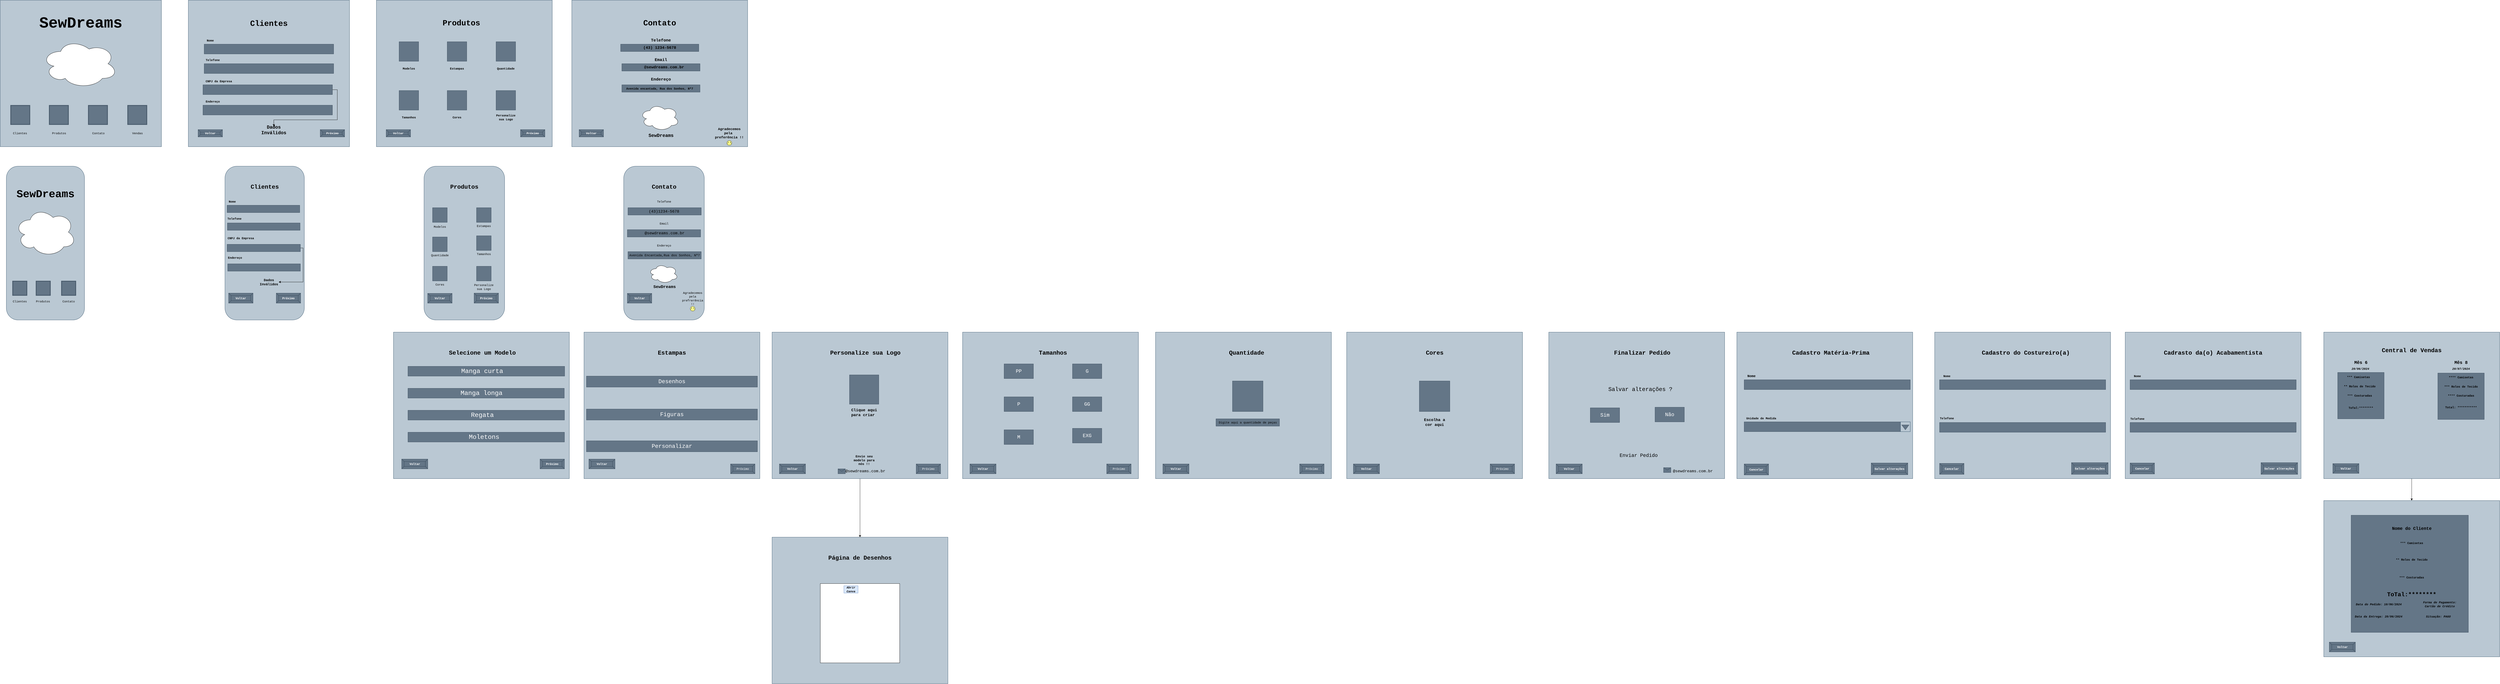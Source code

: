 <mxfile version="24.5.5" type="device">
  <diagram id="V2Eki8lrsAq_mwwm4eWt" name="Página-1">
    <mxGraphModel dx="1434" dy="782" grid="1" gridSize="10" guides="1" tooltips="1" connect="1" arrows="1" fold="1" page="1" pageScale="1" pageWidth="827" pageHeight="1169" math="0" shadow="0">
      <root>
        <mxCell id="0" />
        <mxCell id="1" parent="0" />
        <mxCell id="AgfTuFufSc-NYEQd6qqG-1" value="" style="rounded=0;whiteSpace=wrap;html=1;direction=south;fillColor=#bac8d3;strokeColor=#23445d;" parent="1" vertex="1">
          <mxGeometry x="180" width="660" height="600" as="geometry" />
        </mxCell>
        <mxCell id="AgfTuFufSc-NYEQd6qqG-2" value="" style="shape=ext;double=1;whiteSpace=wrap;html=1;aspect=fixed;fillColor=#647687;strokeColor=#314354;fontColor=#ffffff;" parent="1" vertex="1">
          <mxGeometry x="222" y="430" width="80" height="80" as="geometry" />
        </mxCell>
        <mxCell id="AgfTuFufSc-NYEQd6qqG-3" value="" style="shape=ext;double=1;whiteSpace=wrap;html=1;aspect=fixed;fillColor=#647687;strokeColor=#314354;fontColor=#ffffff;" parent="1" vertex="1">
          <mxGeometry x="380" y="430" width="80" height="80" as="geometry" />
        </mxCell>
        <mxCell id="AgfTuFufSc-NYEQd6qqG-4" value="" style="shape=ext;double=1;whiteSpace=wrap;html=1;aspect=fixed;fillColor=#647687;strokeColor=#314354;fontColor=#ffffff;" parent="1" vertex="1">
          <mxGeometry x="540" y="430" width="80" height="80" as="geometry" />
        </mxCell>
        <mxCell id="AgfTuFufSc-NYEQd6qqG-6" value="" style="shape=image;html=1;verticalLabelPosition=bottom;verticalAlign=top;imageAspect=0;image=https://cdn-icons-png.flaticon.com/128/7223/7223258.png;" parent="1" vertex="1">
          <mxGeometry x="551" y="455" width="60" height="60" as="geometry" />
        </mxCell>
        <mxCell id="AgfTuFufSc-NYEQd6qqG-8" value="" style="shape=image;html=1;verticalLabelPosition=bottom;verticalAlign=top;imageAspect=0;image=https://cdn-icons-png.flaticon.com/128/2917/2917668.png;" parent="1" vertex="1">
          <mxGeometry x="393" y="460" width="60" height="60" as="geometry" />
        </mxCell>
        <mxCell id="AgfTuFufSc-NYEQd6qqG-10" value="" style="shape=image;html=1;verticalLabelPosition=bottom;verticalAlign=top;imageAspect=0;image=https://cdn-icons-png.flaticon.com/128/3239/3239147.png;" parent="1" vertex="1">
          <mxGeometry x="233" y="450" width="60" height="60" as="geometry" />
        </mxCell>
        <mxCell id="AgfTuFufSc-NYEQd6qqG-13" value="" style="ellipse;shape=cloud;whiteSpace=wrap;html=1;" parent="1" vertex="1">
          <mxGeometry x="350" y="160" width="310" height="200" as="geometry" />
        </mxCell>
        <mxCell id="AgfTuFufSc-NYEQd6qqG-15" value="" style="shape=image;html=1;verticalLabelPosition=bottom;verticalAlign=top;imageAspect=0;image=https://cdn-icons-png.flaticon.com/128/4424/4424430.png;" parent="1" vertex="1">
          <mxGeometry x="470" y="225" width="80" height="70" as="geometry" />
        </mxCell>
        <mxCell id="AgfTuFufSc-NYEQd6qqG-16" value="&lt;font face=&quot;Courier New&quot;&gt;Contato&lt;/font&gt;" style="text;html=1;align=center;verticalAlign=middle;whiteSpace=wrap;rounded=0;" parent="1" vertex="1">
          <mxGeometry x="552" y="530" width="60" height="30" as="geometry" />
        </mxCell>
        <mxCell id="AgfTuFufSc-NYEQd6qqG-17" value="&lt;font face=&quot;Courier New&quot;&gt;Produtos&lt;/font&gt;" style="text;html=1;align=center;verticalAlign=middle;whiteSpace=wrap;rounded=0;" parent="1" vertex="1">
          <mxGeometry x="391" y="530" width="60" height="30" as="geometry" />
        </mxCell>
        <mxCell id="AgfTuFufSc-NYEQd6qqG-18" value="&lt;font face=&quot;Courier New&quot;&gt;Clientes&lt;/font&gt;" style="text;html=1;align=center;verticalAlign=middle;whiteSpace=wrap;rounded=0;" parent="1" vertex="1">
          <mxGeometry x="231" y="530" width="60" height="30" as="geometry" />
        </mxCell>
        <mxCell id="AgfTuFufSc-NYEQd6qqG-19" value="SewDreams" style="text;html=1;align=center;verticalAlign=middle;whiteSpace=wrap;rounded=0;fontFamily=Courier New;fontSize=63;fontStyle=1" parent="1" vertex="1">
          <mxGeometry x="205" y="60" width="610" height="70" as="geometry" />
        </mxCell>
        <mxCell id="AgfTuFufSc-NYEQd6qqG-20" value="&lt;h1&gt;&lt;br&gt;&lt;/h1&gt;" style="rounded=0;whiteSpace=wrap;html=1;direction=south;fillColor=#bac8d3;strokeColor=#23445d;" parent="1" vertex="1">
          <mxGeometry x="950" width="660" height="600" as="geometry" />
        </mxCell>
        <mxCell id="AgfTuFufSc-NYEQd6qqG-21" value="&lt;font face=&quot;Courier New&quot; style=&quot;font-size: 32px;&quot;&gt;&lt;span style=&quot;font-size: 32px;&quot;&gt;&lt;span style=&quot;font-size: 32px;&quot;&gt;Clientes&lt;/span&gt;&lt;/span&gt;&lt;/font&gt;" style="text;html=1;align=center;verticalAlign=middle;whiteSpace=wrap;rounded=0;fontSize=32;fontStyle=1" parent="1" vertex="1">
          <mxGeometry x="1090" y="80" width="380" height="30" as="geometry" />
        </mxCell>
        <mxCell id="AgfTuFufSc-NYEQd6qqG-24" value="" style="rounded=0;whiteSpace=wrap;html=1;fillColor=#647687;fontColor=#ffffff;strokeColor=#314354;" parent="1" vertex="1">
          <mxGeometry x="1015" y="180" width="530" height="40" as="geometry" />
        </mxCell>
        <mxCell id="AgfTuFufSc-NYEQd6qqG-25" value="" style="rounded=0;whiteSpace=wrap;html=1;fillColor=#647687;fontColor=#ffffff;strokeColor=#314354;" parent="1" vertex="1">
          <mxGeometry x="1015" y="260" width="530" height="40" as="geometry" />
        </mxCell>
        <mxCell id="u2SdpjTC5Cf7BdoyfUd_-2" style="edgeStyle=orthogonalEdgeStyle;rounded=0;orthogonalLoop=1;jettySize=auto;html=1;exitX=1;exitY=0.5;exitDx=0;exitDy=0;entryX=0.5;entryY=0;entryDx=0;entryDy=0;" parent="1" source="AgfTuFufSc-NYEQd6qqG-26" target="HyD-o3p5GAgd-ny7ojwV-100" edge="1">
          <mxGeometry relative="1" as="geometry">
            <Array as="points">
              <mxPoint x="1560" y="367" />
              <mxPoint x="1560" y="490" />
              <mxPoint x="1300" y="490" />
            </Array>
          </mxGeometry>
        </mxCell>
        <mxCell id="AgfTuFufSc-NYEQd6qqG-26" value="" style="rounded=0;whiteSpace=wrap;html=1;fillColor=#647687;fontColor=#ffffff;strokeColor=#314354;" parent="1" vertex="1">
          <mxGeometry x="1010" y="346.5" width="530" height="40" as="geometry" />
        </mxCell>
        <mxCell id="AgfTuFufSc-NYEQd6qqG-27" value="" style="rounded=0;whiteSpace=wrap;html=1;direction=south;fillColor=#bac8d3;strokeColor=#23445d;" parent="1" vertex="1">
          <mxGeometry x="1720" width="720" height="600" as="geometry" />
        </mxCell>
        <mxCell id="AgfTuFufSc-NYEQd6qqG-28" value="&lt;h1&gt;&lt;font style=&quot;font-size: 32px;&quot; face=&quot;Courier New&quot;&gt;Produtos&lt;/font&gt;&lt;/h1&gt;" style="text;html=1;align=center;verticalAlign=middle;whiteSpace=wrap;rounded=0;" parent="1" vertex="1">
          <mxGeometry x="1893" y="80" width="350" height="30" as="geometry" />
        </mxCell>
        <mxCell id="AgfTuFufSc-NYEQd6qqG-29" value="" style="whiteSpace=wrap;html=1;aspect=fixed;fillColor=#647687;fontColor=#ffffff;strokeColor=#314354;" parent="1" vertex="1">
          <mxGeometry x="1813" y="170" width="80" height="80" as="geometry" />
        </mxCell>
        <mxCell id="AgfTuFufSc-NYEQd6qqG-30" value="" style="whiteSpace=wrap;html=1;aspect=fixed;fillColor=#647687;fontColor=#ffffff;strokeColor=#314354;" parent="1" vertex="1">
          <mxGeometry x="2010" y="170" width="80" height="80" as="geometry" />
        </mxCell>
        <mxCell id="AgfTuFufSc-NYEQd6qqG-31" value="" style="whiteSpace=wrap;html=1;aspect=fixed;fillColor=#647687;fontColor=#ffffff;strokeColor=#314354;" parent="1" vertex="1">
          <mxGeometry x="2210" y="170" width="80" height="80" as="geometry" />
        </mxCell>
        <mxCell id="AgfTuFufSc-NYEQd6qqG-32" value="" style="whiteSpace=wrap;html=1;aspect=fixed;fillColor=#647687;fontColor=#ffffff;strokeColor=#314354;" parent="1" vertex="1">
          <mxGeometry x="1813" y="370" width="80" height="80" as="geometry" />
        </mxCell>
        <mxCell id="AgfTuFufSc-NYEQd6qqG-33" value="" style="whiteSpace=wrap;html=1;aspect=fixed;fillColor=#647687;fontColor=#ffffff;strokeColor=#314354;" parent="1" vertex="1">
          <mxGeometry x="2010" y="370" width="80" height="80" as="geometry" />
        </mxCell>
        <mxCell id="AgfTuFufSc-NYEQd6qqG-34" value="" style="whiteSpace=wrap;html=1;aspect=fixed;fillColor=#647687;fontColor=#ffffff;strokeColor=#314354;" parent="1" vertex="1">
          <mxGeometry x="2210" y="370" width="80" height="80" as="geometry" />
        </mxCell>
        <mxCell id="AgfTuFufSc-NYEQd6qqG-38" style="edgeStyle=orthogonalEdgeStyle;rounded=0;orthogonalLoop=1;jettySize=auto;html=1;exitX=1;exitY=0.5;exitDx=0;exitDy=0;" parent="1" source="AgfTuFufSc-NYEQd6qqG-27" target="AgfTuFufSc-NYEQd6qqG-27" edge="1">
          <mxGeometry relative="1" as="geometry" />
        </mxCell>
        <mxCell id="AgfTuFufSc-NYEQd6qqG-39" value="" style="rounded=0;whiteSpace=wrap;html=1;direction=south;fillColor=#bac8d3;strokeColor=#23445d;fontFamily=Courier New;fontStyle=1" parent="1" vertex="1">
          <mxGeometry x="2520" width="720" height="600" as="geometry" />
        </mxCell>
        <mxCell id="AgfTuFufSc-NYEQd6qqG-40" value="&lt;b&gt;&lt;font style=&quot;font-size: 32px;&quot;&gt;Contato&lt;/font&gt;&lt;/b&gt;" style="text;html=1;align=center;verticalAlign=middle;whiteSpace=wrap;rounded=0;fontFamily=Courier New;" parent="1" vertex="1">
          <mxGeometry x="2755" y="80" width="250" height="30" as="geometry" />
        </mxCell>
        <mxCell id="AgfTuFufSc-NYEQd6qqG-41" value="&lt;font face=&quot;Courier New&quot;&gt;&lt;b&gt;Voltar&lt;/b&gt;&lt;/font&gt;" style="labelPosition=center;verticalLabelPosition=middle;align=center;html=1;shape=mxgraph.basic.button;dx=10;whiteSpace=wrap;fillColor=#647687;fontColor=#ffffff;strokeColor=#314354;" parent="1" vertex="1">
          <mxGeometry x="1760" y="530" width="100" height="30" as="geometry" />
        </mxCell>
        <mxCell id="AgfTuFufSc-NYEQd6qqG-42" value="&lt;font face=&quot;Courier New&quot;&gt;&lt;b&gt;Próximo&lt;/b&gt;&lt;/font&gt;" style="labelPosition=center;verticalLabelPosition=middle;align=center;html=1;shape=mxgraph.basic.button;dx=10;whiteSpace=wrap;fillColor=#647687;strokeColor=#314354;fontColor=#ffffff;" parent="1" vertex="1">
          <mxGeometry x="2310" y="530" width="100" height="30" as="geometry" />
        </mxCell>
        <mxCell id="AgfTuFufSc-NYEQd6qqG-43" value="&lt;font face=&quot;Courier New&quot;&gt;&lt;b&gt;Próximo&lt;/b&gt;&lt;/font&gt;" style="labelPosition=center;verticalLabelPosition=middle;align=center;html=1;shape=mxgraph.basic.button;dx=10;whiteSpace=wrap;fillColor=#647687;fontColor=#ffffff;strokeColor=#314354;" parent="1" vertex="1">
          <mxGeometry x="1490" y="530" width="100" height="30" as="geometry" />
        </mxCell>
        <mxCell id="AgfTuFufSc-NYEQd6qqG-44" value="&lt;font face=&quot;Courier New&quot;&gt;&lt;b&gt;Voltar&lt;/b&gt;&lt;/font&gt;" style="labelPosition=center;verticalLabelPosition=middle;align=center;html=1;shape=mxgraph.basic.button;dx=10;whiteSpace=wrap;fillColor=#647687;fontColor=#ffffff;strokeColor=#314354;" parent="1" vertex="1">
          <mxGeometry x="990" y="530" width="100" height="30" as="geometry" />
        </mxCell>
        <mxCell id="AgfTuFufSc-NYEQd6qqG-45" value="&lt;font face=&quot;Courier New&quot;&gt;&lt;b&gt;Voltar&lt;/b&gt;&lt;/font&gt;" style="labelPosition=center;verticalLabelPosition=middle;align=center;html=1;shape=mxgraph.basic.button;dx=10;whiteSpace=wrap;fillColor=#647687;fontColor=#ffffff;strokeColor=#314354;" parent="1" vertex="1">
          <mxGeometry x="2550" y="530" width="100" height="30" as="geometry" />
        </mxCell>
        <mxCell id="AgfTuFufSc-NYEQd6qqG-50" value="&lt;font size=&quot;1&quot; face=&quot;Courier New&quot;&gt;&lt;b style=&quot;font-size: 17px;&quot;&gt;Email&lt;/b&gt;&lt;/font&gt;" style="text;html=1;align=center;verticalAlign=middle;whiteSpace=wrap;rounded=0;" parent="1" vertex="1">
          <mxGeometry x="2855" y="230" width="60" height="30" as="geometry" />
        </mxCell>
        <mxCell id="AgfTuFufSc-NYEQd6qqG-53" value="" style="verticalLabelPosition=bottom;verticalAlign=top;html=1;shape=mxgraph.basic.rect;fillColor2=none;strokeWidth=1;size=20;indent=5;fillColor=#647687;fontColor=#ffffff;strokeColor=#314354;" parent="1" vertex="1">
          <mxGeometry x="2720" y="180" width="320" height="30" as="geometry" />
        </mxCell>
        <mxCell id="AgfTuFufSc-NYEQd6qqG-54" value="&lt;font face=&quot;Courier New&quot; style=&quot;font-size: 16px;&quot;&gt;&lt;b&gt;(43) 1234-5678&lt;/b&gt;&lt;/font&gt;" style="text;html=1;align=center;verticalAlign=middle;whiteSpace=wrap;rounded=0;" parent="1" vertex="1">
          <mxGeometry x="2720" y="180" width="320" height="30" as="geometry" />
        </mxCell>
        <mxCell id="AgfTuFufSc-NYEQd6qqG-55" value="" style="verticalLabelPosition=bottom;verticalAlign=top;html=1;shape=mxgraph.basic.rect;fillColor2=none;strokeWidth=1;size=20;indent=5;fillColor=#647687;fontColor=#ffffff;strokeColor=#314354;" parent="1" vertex="1">
          <mxGeometry x="2725" y="260" width="320" height="30" as="geometry" />
        </mxCell>
        <mxCell id="AgfTuFufSc-NYEQd6qqG-56" value="&lt;font color=&quot;#030303&quot; style=&quot;font-size: 16px;&quot; face=&quot;Courier New&quot;&gt;&lt;b&gt;@sewdreams.com.br&lt;/b&gt;&lt;/font&gt;" style="text;html=1;align=center;verticalAlign=middle;whiteSpace=wrap;rounded=0;" parent="1" vertex="1">
          <mxGeometry x="2852.5" y="260" width="90" height="30" as="geometry" />
        </mxCell>
        <mxCell id="9omwzjIVflfiaItljNFr-4" value="&lt;font face=&quot;Courier New&quot;&gt;&lt;b&gt;Nome&lt;/b&gt;&lt;/font&gt;" style="text;html=1;align=center;verticalAlign=middle;whiteSpace=wrap;rounded=0;" parent="1" vertex="1">
          <mxGeometry x="1010" y="150" width="60" height="30" as="geometry" />
        </mxCell>
        <mxCell id="9omwzjIVflfiaItljNFr-5" value="&lt;font face=&quot;Courier New&quot;&gt;&lt;b&gt;Telefone&lt;/b&gt;&lt;/font&gt;" style="text;html=1;align=center;verticalAlign=middle;whiteSpace=wrap;rounded=0;" parent="1" vertex="1">
          <mxGeometry x="1020" y="230" width="60" height="30" as="geometry" />
        </mxCell>
        <mxCell id="9omwzjIVflfiaItljNFr-7" value="&lt;font face=&quot;Courier New&quot;&gt;&lt;b&gt;Modelos&lt;/b&gt;&lt;/font&gt;" style="text;html=1;align=center;verticalAlign=middle;whiteSpace=wrap;rounded=0;" parent="1" vertex="1">
          <mxGeometry x="1823" y="265" width="60" height="30" as="geometry" />
        </mxCell>
        <mxCell id="9omwzjIVflfiaItljNFr-8" value="&lt;font face=&quot;Courier New&quot;&gt;&lt;b&gt;Estampas&lt;/b&gt;&lt;/font&gt;" style="text;html=1;align=center;verticalAlign=middle;whiteSpace=wrap;rounded=0;" parent="1" vertex="1">
          <mxGeometry x="2020" y="265" width="60" height="30" as="geometry" />
        </mxCell>
        <mxCell id="9omwzjIVflfiaItljNFr-9" value="&lt;font face=&quot;Courier New&quot;&gt;&lt;b&gt;Tamanhos&lt;/b&gt;&lt;/font&gt;" style="text;html=1;align=center;verticalAlign=middle;whiteSpace=wrap;rounded=0;" parent="1" vertex="1">
          <mxGeometry x="1823" y="465" width="60" height="30" as="geometry" />
        </mxCell>
        <mxCell id="9omwzjIVflfiaItljNFr-10" value="&lt;font face=&quot;Courier New&quot;&gt;&lt;b&gt;Cores&lt;/b&gt;&lt;/font&gt;" style="text;html=1;align=center;verticalAlign=middle;whiteSpace=wrap;rounded=0;" parent="1" vertex="1">
          <mxGeometry x="2020" y="465" width="60" height="30" as="geometry" />
        </mxCell>
        <mxCell id="9omwzjIVflfiaItljNFr-11" value="&lt;font face=&quot;Courier New&quot;&gt;&lt;b&gt;Quantidade&lt;/b&gt;&lt;/font&gt;" style="text;html=1;align=center;verticalAlign=middle;whiteSpace=wrap;rounded=0;" parent="1" vertex="1">
          <mxGeometry x="2220" y="265" width="60" height="30" as="geometry" />
        </mxCell>
        <mxCell id="9omwzjIVflfiaItljNFr-12" value="&lt;font face=&quot;Courier New&quot;&gt;&lt;b&gt;Personalize sua Logo&lt;/b&gt;&lt;/font&gt;" style="text;html=1;align=center;verticalAlign=middle;whiteSpace=wrap;rounded=0;" parent="1" vertex="1">
          <mxGeometry x="2220" y="465" width="60" height="30" as="geometry" />
        </mxCell>
        <mxCell id="9omwzjIVflfiaItljNFr-13" value="&lt;font face=&quot;Courier New&quot;&gt;&lt;b&gt;CNPJ da Empresa&lt;/b&gt;&lt;/font&gt;" style="text;html=1;align=center;verticalAlign=middle;whiteSpace=wrap;rounded=0;" parent="1" vertex="1">
          <mxGeometry x="990" y="316.5" width="170" height="30" as="geometry" />
        </mxCell>
        <mxCell id="9omwzjIVflfiaItljNFr-15" value="" style="ellipse;shape=cloud;whiteSpace=wrap;html=1;" parent="1" vertex="1">
          <mxGeometry x="2800" y="425" width="160" height="110" as="geometry" />
        </mxCell>
        <mxCell id="9omwzjIVflfiaItljNFr-16" value="" style="shape=image;html=1;verticalLabelPosition=bottom;verticalAlign=top;imageAspect=0;image=https://cdn-icons-png.flaticon.com/128/4424/4424430.png;" parent="1" vertex="1">
          <mxGeometry x="2857.5" y="455" width="50" height="50" as="geometry" />
        </mxCell>
        <mxCell id="9omwzjIVflfiaItljNFr-17" value="&lt;font size=&quot;1&quot; face=&quot;Courier New&quot; style=&quot;&quot;&gt;&lt;b style=&quot;font-size: 19px;&quot;&gt;SewDreams&lt;/b&gt;&lt;/font&gt;" style="text;html=1;align=center;verticalAlign=middle;whiteSpace=wrap;rounded=0;" parent="1" vertex="1">
          <mxGeometry x="2842.5" y="540" width="85" height="30" as="geometry" />
        </mxCell>
        <mxCell id="9omwzjIVflfiaItljNFr-18" value="&lt;font size=&quot;1&quot; face=&quot;Courier New&quot;&gt;&lt;b style=&quot;font-size: 14px;&quot;&gt;Agradecemos pela&amp;nbsp; preferência !!&lt;/b&gt;&lt;/font&gt;" style="text;html=1;align=center;verticalAlign=middle;whiteSpace=wrap;rounded=0;" parent="1" vertex="1">
          <mxGeometry x="3100" y="530" width="130" height="30" as="geometry" />
        </mxCell>
        <mxCell id="9omwzjIVflfiaItljNFr-19" value="" style="shape=image;verticalLabelPosition=bottom;labelBackgroundColor=default;verticalAlign=top;aspect=fixed;imageAspect=0;image=https://cdn-icons-png.flaticon.com/128/4002/4002506.png;" parent="1" vertex="1">
          <mxGeometry x="2219" y="190" width="61" height="61" as="geometry" />
        </mxCell>
        <mxCell id="9omwzjIVflfiaItljNFr-23" value="" style="shape=image;verticalLabelPosition=bottom;labelBackgroundColor=default;verticalAlign=top;aspect=fixed;imageAspect=0;image=https://cdn-icons-png.flaticon.com/128/5294/5294796.png;" parent="1" vertex="1">
          <mxGeometry x="2215.5" y="384" width="68" height="68" as="geometry" />
        </mxCell>
        <mxCell id="9omwzjIVflfiaItljNFr-24" value="" style="shape=image;verticalLabelPosition=bottom;labelBackgroundColor=default;verticalAlign=top;aspect=fixed;imageAspect=0;image=https://cdn-icons-png.flaticon.com/128/2280/2280559.png;" parent="1" vertex="1">
          <mxGeometry x="2022" y="392" width="58" height="58" as="geometry" />
        </mxCell>
        <mxCell id="9omwzjIVflfiaItljNFr-25" value="" style="shape=image;verticalLabelPosition=bottom;labelBackgroundColor=default;verticalAlign=top;aspect=fixed;imageAspect=0;image=https://cdn-icons-png.flaticon.com/128/8996/8996654.png;" parent="1" vertex="1">
          <mxGeometry x="1820" y="386.5" width="63" height="63" as="geometry" />
        </mxCell>
        <mxCell id="9omwzjIVflfiaItljNFr-26" value="" style="shape=image;verticalLabelPosition=bottom;labelBackgroundColor=default;verticalAlign=top;aspect=fixed;imageAspect=0;image=https://cdn-icons-png.flaticon.com/128/3005/3005895.png;" parent="1" vertex="1">
          <mxGeometry x="2025" y="195" width="55" height="55" as="geometry" />
        </mxCell>
        <mxCell id="9omwzjIVflfiaItljNFr-27" value="" style="shape=image;verticalLabelPosition=bottom;labelBackgroundColor=default;verticalAlign=top;aspect=fixed;imageAspect=0;image=https://cdn-icons-png.flaticon.com/128/4029/4029200.png;" parent="1" vertex="1">
          <mxGeometry x="1823.5" y="190.5" width="59.5" height="59.5" as="geometry" />
        </mxCell>
        <mxCell id="9omwzjIVflfiaItljNFr-28" value="&lt;font face=&quot;Courier New&quot;&gt;&lt;b&gt;Endereço&lt;/b&gt;&lt;/font&gt;" style="text;html=1;align=center;verticalAlign=middle;whiteSpace=wrap;rounded=0;" parent="1" vertex="1">
          <mxGeometry x="1020" y="400" width="60" height="30" as="geometry" />
        </mxCell>
        <mxCell id="9omwzjIVflfiaItljNFr-29" value="" style="rounded=0;whiteSpace=wrap;html=1;fillColor=#647687;fontColor=#ffffff;strokeColor=#314354;" parent="1" vertex="1">
          <mxGeometry x="1010" y="430" width="530" height="40" as="geometry" />
        </mxCell>
        <mxCell id="9omwzjIVflfiaItljNFr-31" value="&lt;font size=&quot;1&quot; face=&quot;Courier New&quot;&gt;&lt;b style=&quot;font-size: 17px;&quot;&gt;Telefone&lt;/b&gt;&lt;/font&gt;" style="text;html=1;align=center;verticalAlign=middle;whiteSpace=wrap;rounded=0;" parent="1" vertex="1">
          <mxGeometry x="2855" y="150" width="60" height="30" as="geometry" />
        </mxCell>
        <mxCell id="9omwzjIVflfiaItljNFr-32" value="&lt;font size=&quot;1&quot; face=&quot;Courier New&quot;&gt;&lt;b style=&quot;font-size: 17px;&quot;&gt;Endereço&lt;/b&gt;&lt;/font&gt;" style="text;html=1;align=center;verticalAlign=middle;whiteSpace=wrap;rounded=0;" parent="1" vertex="1">
          <mxGeometry x="2855" y="310" width="60" height="30" as="geometry" />
        </mxCell>
        <mxCell id="9omwzjIVflfiaItljNFr-33" value="" style="rounded=0;whiteSpace=wrap;html=1;fillColor=#647687;fontColor=#ffffff;strokeColor=#314354;" parent="1" vertex="1">
          <mxGeometry x="2725" y="346.5" width="320" height="30" as="geometry" />
        </mxCell>
        <mxCell id="9omwzjIVflfiaItljNFr-34" value="&lt;font color=&quot;#030303&quot;&gt;&lt;font style=&quot;&quot; face=&quot;Courier New&quot;&gt;&lt;b style=&quot;&quot;&gt;Avenida encantada, Rua dos Sonhos, Nª7&lt;/b&gt;&lt;/font&gt;&lt;/font&gt;" style="text;html=1;align=center;verticalAlign=middle;whiteSpace=wrap;rounded=0;" parent="1" vertex="1">
          <mxGeometry x="2686.25" y="346.5" width="387.5" height="30" as="geometry" />
        </mxCell>
        <mxCell id="9omwzjIVflfiaItljNFr-35" value="" style="verticalLabelPosition=bottom;verticalAlign=top;html=1;shape=mxgraph.basic.smiley;fillColor=#ffff88;strokeColor=#36393d;fontSize=8;" parent="1" vertex="1">
          <mxGeometry x="3155" y="575" width="20" height="20" as="geometry" />
        </mxCell>
        <mxCell id="9omwzjIVflfiaItljNFr-38" value="" style="rounded=1;whiteSpace=wrap;html=1;direction=south;fillColor=#bac8d3;strokeColor=#23445d;" parent="1" vertex="1">
          <mxGeometry x="205" y="680" width="320" height="630" as="geometry" />
        </mxCell>
        <mxCell id="9omwzjIVflfiaItljNFr-41" value="&lt;h1 style=&quot;&quot;&gt;&lt;font style=&quot;font-size: 44px;&quot;&gt;SewDreams&lt;/font&gt;&lt;/h1&gt;" style="text;html=1;align=center;verticalAlign=middle;whiteSpace=wrap;rounded=0;fontFamily=Courier New;fontStyle=1;fontSize=13;" parent="1" vertex="1">
          <mxGeometry x="322.5" y="780" width="85" height="30" as="geometry" />
        </mxCell>
        <mxCell id="9omwzjIVflfiaItljNFr-42" value="" style="ellipse;shape=cloud;whiteSpace=wrap;html=1;" parent="1" vertex="1">
          <mxGeometry x="240" y="850" width="250" height="200" as="geometry" />
        </mxCell>
        <mxCell id="9omwzjIVflfiaItljNFr-43" value="" style="shape=image;html=1;verticalLabelPosition=bottom;verticalAlign=top;imageAspect=0;image=https://cdn-icons-png.flaticon.com/128/4424/4424430.png;" parent="1" vertex="1">
          <mxGeometry x="326" y="912.5" width="87.5" height="75" as="geometry" />
        </mxCell>
        <mxCell id="9omwzjIVflfiaItljNFr-44" value="" style="shape=ext;double=1;whiteSpace=wrap;html=1;aspect=fixed;fillColor=#647687;fontColor=#ffffff;strokeColor=#314354;" parent="1" vertex="1">
          <mxGeometry x="230" y="1150" width="60" height="60" as="geometry" />
        </mxCell>
        <mxCell id="9omwzjIVflfiaItljNFr-45" value="" style="shape=image;html=1;verticalLabelPosition=bottom;verticalAlign=top;imageAspect=0;image=https://cdn-icons-png.flaticon.com/128/3239/3239147.png;" parent="1" vertex="1">
          <mxGeometry x="235" y="1160" width="50" height="50" as="geometry" />
        </mxCell>
        <mxCell id="9omwzjIVflfiaItljNFr-46" value="" style="shape=ext;double=1;whiteSpace=wrap;html=1;aspect=fixed;fillColor=#647687;fontColor=#ffffff;strokeColor=#314354;" parent="1" vertex="1">
          <mxGeometry x="326" y="1150" width="60" height="60" as="geometry" />
        </mxCell>
        <mxCell id="9omwzjIVflfiaItljNFr-47" value="" style="shape=image;html=1;verticalLabelPosition=bottom;verticalAlign=top;imageAspect=0;image=https://cdn-icons-png.flaticon.com/128/2917/2917668.png;" parent="1" vertex="1">
          <mxGeometry x="330" y="1169" width="50" height="50" as="geometry" />
        </mxCell>
        <mxCell id="9omwzjIVflfiaItljNFr-48" value="" style="shape=ext;double=1;whiteSpace=wrap;html=1;aspect=fixed;fillColor=#647687;fontColor=#ffffff;strokeColor=#314354;" parent="1" vertex="1">
          <mxGeometry x="430" y="1150" width="60" height="60" as="geometry" />
        </mxCell>
        <mxCell id="9omwzjIVflfiaItljNFr-49" value="" style="shape=image;html=1;verticalLabelPosition=bottom;verticalAlign=top;imageAspect=0;image=https://cdn-icons-png.flaticon.com/128/7223/7223258.png;" parent="1" vertex="1">
          <mxGeometry x="437.5" y="1160" width="45" height="50" as="geometry" />
        </mxCell>
        <mxCell id="9omwzjIVflfiaItljNFr-50" value="&lt;font face=&quot;Courier New&quot;&gt;Clientes&lt;/font&gt;" style="text;html=1;align=center;verticalAlign=middle;whiteSpace=wrap;rounded=0;" parent="1" vertex="1">
          <mxGeometry x="230" y="1219" width="60" height="30" as="geometry" />
        </mxCell>
        <mxCell id="9omwzjIVflfiaItljNFr-51" value="&lt;font face=&quot;Courier New&quot;&gt;Produtos&lt;/font&gt;" style="text;html=1;align=center;verticalAlign=middle;whiteSpace=wrap;rounded=0;" parent="1" vertex="1">
          <mxGeometry x="325" y="1219" width="60" height="30" as="geometry" />
        </mxCell>
        <mxCell id="9omwzjIVflfiaItljNFr-52" value="&lt;font face=&quot;Courier New&quot;&gt;Contato&lt;/font&gt;" style="text;html=1;align=center;verticalAlign=middle;whiteSpace=wrap;rounded=0;" parent="1" vertex="1">
          <mxGeometry x="430" y="1219" width="60" height="30" as="geometry" />
        </mxCell>
        <mxCell id="q7iPZD9RiJR8RyIHpfa4-1" value="" style="rounded=1;whiteSpace=wrap;html=1;direction=south;fillColor=#bac8d3;strokeColor=#23445d;" parent="1" vertex="1">
          <mxGeometry x="1100" y="680" width="325" height="630" as="geometry" />
        </mxCell>
        <mxCell id="q7iPZD9RiJR8RyIHpfa4-2" value="&lt;h1&gt;&lt;font face=&quot;Courier New&quot;&gt;Clientes&lt;/font&gt;&lt;/h1&gt;" style="text;html=1;align=center;verticalAlign=middle;whiteSpace=wrap;rounded=0;" parent="1" vertex="1">
          <mxGeometry x="1232.5" y="750" width="60" height="30" as="geometry" />
        </mxCell>
        <mxCell id="q7iPZD9RiJR8RyIHpfa4-4" value="&lt;font face=&quot;Courier New&quot;&gt;&lt;b&gt;Nome&lt;/b&gt;&lt;/font&gt;" style="text;html=1;align=center;verticalAlign=middle;whiteSpace=wrap;rounded=0;" parent="1" vertex="1">
          <mxGeometry x="1100" y="810" width="60" height="30" as="geometry" />
        </mxCell>
        <mxCell id="q7iPZD9RiJR8RyIHpfa4-5" value="" style="rounded=0;whiteSpace=wrap;html=1;fillColor=#647687;fontColor=#ffffff;strokeColor=#314354;" parent="1" vertex="1">
          <mxGeometry x="1108.75" y="840" width="297.5" height="30" as="geometry" />
        </mxCell>
        <mxCell id="q7iPZD9RiJR8RyIHpfa4-6" value="&lt;font face=&quot;Courier New&quot;&gt;&lt;b&gt;Telefone&lt;/b&gt;&lt;/font&gt;" style="text;html=1;align=center;verticalAlign=middle;whiteSpace=wrap;rounded=0;" parent="1" vertex="1">
          <mxGeometry x="1108.75" y="880" width="60" height="30" as="geometry" />
        </mxCell>
        <mxCell id="q7iPZD9RiJR8RyIHpfa4-7" value="" style="rounded=0;whiteSpace=wrap;html=1;fillColor=#647687;fontColor=#ffffff;strokeColor=#314354;" parent="1" vertex="1">
          <mxGeometry x="1110" y="912.5" width="297.5" height="30" as="geometry" />
        </mxCell>
        <mxCell id="q7iPZD9RiJR8RyIHpfa4-8" value="&lt;font face=&quot;Courier New&quot;&gt;CNPJ da Empresa&lt;/font&gt;" style="text;html=1;align=center;verticalAlign=middle;whiteSpace=wrap;rounded=0;fontStyle=1" parent="1" vertex="1">
          <mxGeometry x="1100" y="960" width="130" height="30" as="geometry" />
        </mxCell>
        <mxCell id="u2SdpjTC5Cf7BdoyfUd_-3" style="edgeStyle=orthogonalEdgeStyle;rounded=0;orthogonalLoop=1;jettySize=auto;html=1;exitX=1;exitY=0.5;exitDx=0;exitDy=0;entryX=1;entryY=0.5;entryDx=0;entryDy=0;" parent="1" source="q7iPZD9RiJR8RyIHpfa4-9" target="HyD-o3p5GAgd-ny7ojwV-105" edge="1">
          <mxGeometry relative="1" as="geometry">
            <Array as="points">
              <mxPoint x="1420" y="1015" />
              <mxPoint x="1420" y="1155" />
            </Array>
          </mxGeometry>
        </mxCell>
        <mxCell id="q7iPZD9RiJR8RyIHpfa4-9" value="" style="rounded=0;whiteSpace=wrap;html=1;fillColor=#647687;fontColor=#ffffff;strokeColor=#314354;" parent="1" vertex="1">
          <mxGeometry x="1108.75" y="1000" width="300" height="30" as="geometry" />
        </mxCell>
        <mxCell id="q7iPZD9RiJR8RyIHpfa4-10" value="" style="rounded=0;whiteSpace=wrap;html=1;fillColor=#647687;fontColor=#ffffff;strokeColor=#314354;" parent="1" vertex="1">
          <mxGeometry x="1111.25" y="1080" width="297.5" height="30" as="geometry" />
        </mxCell>
        <mxCell id="q7iPZD9RiJR8RyIHpfa4-11" value="&lt;font face=&quot;Courier New&quot;&gt;&lt;b&gt;Endereço&lt;/b&gt;&lt;/font&gt;" style="text;html=1;align=center;verticalAlign=middle;whiteSpace=wrap;rounded=0;" parent="1" vertex="1">
          <mxGeometry x="1111.25" y="1040" width="60" height="30" as="geometry" />
        </mxCell>
        <mxCell id="q7iPZD9RiJR8RyIHpfa4-12" value="&lt;font face=&quot;Courier New&quot;&gt;&lt;b&gt;Voltar&lt;/b&gt;&lt;/font&gt;" style="labelPosition=center;verticalLabelPosition=middle;align=center;html=1;shape=mxgraph.basic.button;dx=10;whiteSpace=wrap;fillColor=#647687;fontColor=#ffffff;strokeColor=#314354;" parent="1" vertex="1">
          <mxGeometry x="1115" y="1200" width="100" height="41" as="geometry" />
        </mxCell>
        <mxCell id="q7iPZD9RiJR8RyIHpfa4-13" value="&lt;font face=&quot;Courier New&quot;&gt;&lt;b&gt;Próximo&lt;/b&gt;&lt;/font&gt;" style="labelPosition=center;verticalLabelPosition=middle;align=center;html=1;shape=mxgraph.basic.button;dx=10;whiteSpace=wrap;fillColor=#647687;fontColor=#ffffff;strokeColor=#314354;" parent="1" vertex="1">
          <mxGeometry x="1310" y="1200" width="100" height="41" as="geometry" />
        </mxCell>
        <mxCell id="q7iPZD9RiJR8RyIHpfa4-14" value="" style="rounded=1;whiteSpace=wrap;html=1;direction=south;fillColor=#bac8d3;strokeColor=#23445d;" parent="1" vertex="1">
          <mxGeometry x="1915" y="680" width="330" height="630" as="geometry" />
        </mxCell>
        <mxCell id="q7iPZD9RiJR8RyIHpfa4-15" value="&lt;h1&gt;&lt;font face=&quot;Courier New&quot;&gt;Produtos&lt;/font&gt;&lt;/h1&gt;" style="text;html=1;align=center;verticalAlign=middle;whiteSpace=wrap;rounded=0;" parent="1" vertex="1">
          <mxGeometry x="2050" y="750" width="60" height="30" as="geometry" />
        </mxCell>
        <mxCell id="q7iPZD9RiJR8RyIHpfa4-16" value="" style="whiteSpace=wrap;html=1;aspect=fixed;fillColor=#647687;fontColor=#ffffff;strokeColor=#314354;" parent="1" vertex="1">
          <mxGeometry x="1950" y="850" width="60" height="60" as="geometry" />
        </mxCell>
        <mxCell id="q7iPZD9RiJR8RyIHpfa4-17" value="" style="whiteSpace=wrap;html=1;aspect=fixed;fillColor=#647687;fontColor=#ffffff;strokeColor=#314354;" parent="1" vertex="1">
          <mxGeometry x="2130" y="850" width="60" height="60" as="geometry" />
        </mxCell>
        <mxCell id="q7iPZD9RiJR8RyIHpfa4-18" value="" style="whiteSpace=wrap;html=1;aspect=fixed;fillColor=#647687;fontColor=#ffffff;strokeColor=#314354;" parent="1" vertex="1">
          <mxGeometry x="1950" y="970" width="60" height="60" as="geometry" />
        </mxCell>
        <mxCell id="q7iPZD9RiJR8RyIHpfa4-19" value="" style="whiteSpace=wrap;html=1;aspect=fixed;fillColor=#647687;fontColor=#ffffff;strokeColor=#314354;" parent="1" vertex="1">
          <mxGeometry x="2130" y="965" width="60" height="60" as="geometry" />
        </mxCell>
        <mxCell id="q7iPZD9RiJR8RyIHpfa4-20" value="" style="whiteSpace=wrap;html=1;aspect=fixed;fillColor=#647687;fontColor=#ffffff;strokeColor=#314354;" parent="1" vertex="1">
          <mxGeometry x="1950" y="1090" width="60" height="60" as="geometry" />
        </mxCell>
        <mxCell id="q7iPZD9RiJR8RyIHpfa4-21" value="" style="whiteSpace=wrap;html=1;aspect=fixed;fillColor=#647687;fontColor=#ffffff;strokeColor=#314354;" parent="1" vertex="1">
          <mxGeometry x="2130" y="1090" width="60" height="60" as="geometry" />
        </mxCell>
        <mxCell id="q7iPZD9RiJR8RyIHpfa4-22" value="&lt;font face=&quot;Courier New&quot;&gt;&lt;b&gt;Voltar&lt;/b&gt;&lt;/font&gt;" style="labelPosition=center;verticalLabelPosition=middle;align=center;html=1;shape=mxgraph.basic.button;dx=10;whiteSpace=wrap;fillColor=#647687;fontColor=#ffffff;strokeColor=#314354;" parent="1" vertex="1">
          <mxGeometry x="1930" y="1201" width="100" height="40" as="geometry" />
        </mxCell>
        <mxCell id="q7iPZD9RiJR8RyIHpfa4-23" value="&lt;font face=&quot;Courier New&quot;&gt;&lt;b&gt;Próximo&lt;/b&gt;&lt;/font&gt;" style="labelPosition=center;verticalLabelPosition=middle;align=center;html=1;shape=mxgraph.basic.button;dx=10;whiteSpace=wrap;fillColor=#647687;fontColor=#ffffff;strokeColor=#314354;" parent="1" vertex="1">
          <mxGeometry x="2120" y="1200" width="100" height="41" as="geometry" />
        </mxCell>
        <mxCell id="q7iPZD9RiJR8RyIHpfa4-24" value="&lt;font face=&quot;Courier New&quot;&gt;Modelos&lt;/font&gt;" style="text;html=1;align=center;verticalAlign=middle;whiteSpace=wrap;rounded=0;" parent="1" vertex="1">
          <mxGeometry x="1950" y="912.5" width="60" height="30" as="geometry" />
        </mxCell>
        <mxCell id="q7iPZD9RiJR8RyIHpfa4-25" value="&lt;font face=&quot;Courier New&quot;&gt;Estampas&lt;/font&gt;" style="text;html=1;align=center;verticalAlign=middle;whiteSpace=wrap;rounded=0;" parent="1" vertex="1">
          <mxGeometry x="2130" y="910" width="60" height="30" as="geometry" />
        </mxCell>
        <mxCell id="q7iPZD9RiJR8RyIHpfa4-26" value="&lt;font face=&quot;Courier New&quot;&gt;Quantidade&lt;/font&gt;" style="text;html=1;align=center;verticalAlign=middle;whiteSpace=wrap;rounded=0;" parent="1" vertex="1">
          <mxGeometry x="1950" y="1030" width="60" height="30" as="geometry" />
        </mxCell>
        <mxCell id="q7iPZD9RiJR8RyIHpfa4-27" value="&lt;font face=&quot;Courier New&quot;&gt;Tamanhos&lt;/font&gt;" style="text;html=1;align=center;verticalAlign=middle;whiteSpace=wrap;rounded=0;" parent="1" vertex="1">
          <mxGeometry x="2130" y="1025" width="60" height="30" as="geometry" />
        </mxCell>
        <mxCell id="q7iPZD9RiJR8RyIHpfa4-28" value="&lt;font face=&quot;Courier New&quot;&gt;Cores&lt;/font&gt;" style="text;html=1;align=center;verticalAlign=middle;whiteSpace=wrap;rounded=0;" parent="1" vertex="1">
          <mxGeometry x="1950" y="1150" width="60" height="30" as="geometry" />
        </mxCell>
        <mxCell id="q7iPZD9RiJR8RyIHpfa4-29" value="&lt;font face=&quot;Courier New&quot;&gt;Personalize sua Logo&lt;/font&gt;" style="text;html=1;align=center;verticalAlign=middle;whiteSpace=wrap;rounded=0;" parent="1" vertex="1">
          <mxGeometry x="2130" y="1160" width="60" height="30" as="geometry" />
        </mxCell>
        <mxCell id="q7iPZD9RiJR8RyIHpfa4-30" value="" style="shape=image;verticalLabelPosition=bottom;labelBackgroundColor=default;verticalAlign=top;aspect=fixed;imageAspect=0;image=https://cdn-icons-png.flaticon.com/128/4029/4029200.png;" parent="1" vertex="1">
          <mxGeometry x="1960" y="870" width="40" height="40" as="geometry" />
        </mxCell>
        <mxCell id="q7iPZD9RiJR8RyIHpfa4-31" value="" style="shape=image;verticalLabelPosition=bottom;labelBackgroundColor=default;verticalAlign=top;aspect=fixed;imageAspect=0;image=https://cdn-icons-png.flaticon.com/128/3005/3005895.png;" parent="1" vertex="1">
          <mxGeometry x="2140" y="870" width="40" height="40" as="geometry" />
        </mxCell>
        <mxCell id="q7iPZD9RiJR8RyIHpfa4-32" value="" style="shape=image;verticalLabelPosition=bottom;labelBackgroundColor=default;verticalAlign=top;aspect=fixed;imageAspect=0;image=https://cdn-icons-png.flaticon.com/128/4002/4002506.png;" parent="1" vertex="1">
          <mxGeometry x="1958.5" y="987" width="43" height="43" as="geometry" />
        </mxCell>
        <mxCell id="q7iPZD9RiJR8RyIHpfa4-33" value="" style="shape=image;verticalLabelPosition=bottom;labelBackgroundColor=default;verticalAlign=top;aspect=fixed;imageAspect=0;image=https://cdn-icons-png.flaticon.com/128/8996/8996654.png;" parent="1" vertex="1">
          <mxGeometry x="2136.5" y="976.5" width="47" height="47" as="geometry" />
        </mxCell>
        <mxCell id="q7iPZD9RiJR8RyIHpfa4-34" value="" style="shape=image;verticalLabelPosition=bottom;labelBackgroundColor=default;verticalAlign=top;aspect=fixed;imageAspect=0;image=https://cdn-icons-png.flaticon.com/128/2280/2280559.png;" parent="1" vertex="1">
          <mxGeometry x="1957.5" y="1106" width="44" height="44" as="geometry" />
        </mxCell>
        <mxCell id="q7iPZD9RiJR8RyIHpfa4-35" value="" style="shape=image;verticalLabelPosition=bottom;labelBackgroundColor=default;verticalAlign=top;aspect=fixed;imageAspect=0;image=https://cdn-icons-png.flaticon.com/128/5294/5294796.png;" parent="1" vertex="1">
          <mxGeometry x="2136.5" y="1100.5" width="49.5" height="49.5" as="geometry" />
        </mxCell>
        <mxCell id="q7iPZD9RiJR8RyIHpfa4-36" value="" style="rounded=1;whiteSpace=wrap;html=1;direction=south;fillColor=#bac8d3;strokeColor=#23445d;" parent="1" vertex="1">
          <mxGeometry x="2732.5" y="680" width="330" height="630" as="geometry" />
        </mxCell>
        <mxCell id="q7iPZD9RiJR8RyIHpfa4-37" value="&lt;h1&gt;&lt;font face=&quot;Courier New&quot;&gt;Contato&lt;/font&gt;&lt;/h1&gt;" style="text;html=1;align=center;verticalAlign=middle;whiteSpace=wrap;rounded=0;" parent="1" vertex="1">
          <mxGeometry x="2867.5" y="750" width="60" height="30" as="geometry" />
        </mxCell>
        <mxCell id="q7iPZD9RiJR8RyIHpfa4-38" value="&lt;font face=&quot;Courier New&quot;&gt;Telefone&lt;/font&gt;" style="text;html=1;align=center;verticalAlign=middle;whiteSpace=wrap;rounded=0;" parent="1" vertex="1">
          <mxGeometry x="2867.5" y="810" width="60" height="30" as="geometry" />
        </mxCell>
        <mxCell id="q7iPZD9RiJR8RyIHpfa4-39" value="" style="rounded=0;whiteSpace=wrap;html=1;fillColor=#647687;fontColor=#ffffff;strokeColor=#314354;" parent="1" vertex="1">
          <mxGeometry x="2750" y="850" width="300" height="30" as="geometry" />
        </mxCell>
        <mxCell id="q7iPZD9RiJR8RyIHpfa4-40" value="&lt;font face=&quot;Courier New&quot;&gt;Email&lt;/font&gt;" style="text;html=1;align=center;verticalAlign=middle;whiteSpace=wrap;rounded=0;" parent="1" vertex="1">
          <mxGeometry x="2867.5" y="900" width="60" height="30" as="geometry" />
        </mxCell>
        <mxCell id="q7iPZD9RiJR8RyIHpfa4-41" value="" style="rounded=0;whiteSpace=wrap;html=1;fillColor=#647687;fontColor=#ffffff;strokeColor=#314354;" parent="1" vertex="1">
          <mxGeometry x="2747.5" y="940" width="300" height="30" as="geometry" />
        </mxCell>
        <mxCell id="q7iPZD9RiJR8RyIHpfa4-42" value="&lt;font face=&quot;Courier New&quot;&gt;Endereço&lt;/font&gt;" style="text;html=1;align=center;verticalAlign=middle;whiteSpace=wrap;rounded=0;" parent="1" vertex="1">
          <mxGeometry x="2867.5" y="990" width="60" height="30" as="geometry" />
        </mxCell>
        <mxCell id="q7iPZD9RiJR8RyIHpfa4-43" value="" style="rounded=0;whiteSpace=wrap;html=1;fillColor=#647687;fontColor=#ffffff;strokeColor=#314354;" parent="1" vertex="1">
          <mxGeometry x="2750" y="1030" width="300" height="30" as="geometry" />
        </mxCell>
        <mxCell id="q7iPZD9RiJR8RyIHpfa4-44" value="&lt;font style=&quot;font-size: 16px;&quot; face=&quot;Courier New&quot;&gt;(43)1234-5678&lt;/font&gt;" style="text;html=1;align=center;verticalAlign=middle;whiteSpace=wrap;rounded=0;fontSize=16;" parent="1" vertex="1">
          <mxGeometry x="2820" y="850" width="155" height="30" as="geometry" />
        </mxCell>
        <mxCell id="q7iPZD9RiJR8RyIHpfa4-45" value="&lt;font style=&quot;font-size: 16px;&quot; face=&quot;Courier New&quot;&gt;@sewdreams.com.br&lt;/font&gt;" style="text;html=1;align=center;verticalAlign=middle;whiteSpace=wrap;rounded=0;" parent="1" vertex="1">
          <mxGeometry x="2870" y="940" width="60" height="30" as="geometry" />
        </mxCell>
        <mxCell id="q7iPZD9RiJR8RyIHpfa4-46" value="&lt;font face=&quot;Courier New&quot; style=&quot;font-size: 13px;&quot;&gt;Avenida Encantada,Rua dos Sonhos, Nª7&lt;/font&gt;" style="text;html=1;align=center;verticalAlign=middle;whiteSpace=wrap;rounded=0;fontSize=13;" parent="1" vertex="1">
          <mxGeometry x="2725" y="1030" width="350" height="30" as="geometry" />
        </mxCell>
        <mxCell id="q7iPZD9RiJR8RyIHpfa4-47" value="&lt;font face=&quot;Courier New&quot;&gt;&lt;b&gt;Voltar&lt;/b&gt;&lt;/font&gt;" style="labelPosition=center;verticalLabelPosition=middle;align=center;html=1;shape=mxgraph.basic.button;dx=10;whiteSpace=wrap;fillColor=#647687;fontColor=#ffffff;strokeColor=#314354;" parent="1" vertex="1">
          <mxGeometry x="2747.5" y="1201" width="100" height="40" as="geometry" />
        </mxCell>
        <mxCell id="q7iPZD9RiJR8RyIHpfa4-48" value="" style="ellipse;shape=cloud;whiteSpace=wrap;html=1;" parent="1" vertex="1">
          <mxGeometry x="2835" y="1080" width="120" height="80" as="geometry" />
        </mxCell>
        <mxCell id="q7iPZD9RiJR8RyIHpfa4-49" value="" style="shape=image;html=1;verticalLabelPosition=bottom;verticalAlign=top;imageAspect=0;image=https://cdn-icons-png.flaticon.com/128/4424/4424430.png;" parent="1" vertex="1">
          <mxGeometry x="2875" y="1100.5" width="45" height="40" as="geometry" />
        </mxCell>
        <mxCell id="q7iPZD9RiJR8RyIHpfa4-51" value="&lt;font face=&quot;Courier New&quot;&gt;&lt;span style=&quot;font-size: 17px;&quot;&gt;&lt;b&gt;SewDreams&lt;/b&gt;&lt;/span&gt;&lt;/font&gt;" style="text;html=1;align=center;verticalAlign=middle;whiteSpace=wrap;rounded=0;" parent="1" vertex="1">
          <mxGeometry x="2870" y="1160" width="60" height="30" as="geometry" />
        </mxCell>
        <mxCell id="q7iPZD9RiJR8RyIHpfa4-52" value="&lt;font face=&quot;Courier New&quot;&gt;Agradecemos pela prefrerência !!&lt;/font&gt;" style="text;html=1;align=center;verticalAlign=middle;whiteSpace=wrap;rounded=0;" parent="1" vertex="1">
          <mxGeometry x="2985" y="1190" width="60" height="64" as="geometry" />
        </mxCell>
        <mxCell id="q7iPZD9RiJR8RyIHpfa4-53" value="" style="verticalLabelPosition=bottom;verticalAlign=top;html=1;shape=mxgraph.basic.smiley;fillColor=#ffff88;strokeColor=#36393d;" parent="1" vertex="1">
          <mxGeometry x="3005" y="1254" width="20" height="20" as="geometry" />
        </mxCell>
        <mxCell id="q7iPZD9RiJR8RyIHpfa4-56" value="" style="rounded=0;whiteSpace=wrap;html=1;direction=south;fillColor=#bac8d3;strokeColor=#23445d;" parent="1" vertex="1">
          <mxGeometry x="1790" y="1360" width="720" height="600" as="geometry" />
        </mxCell>
        <mxCell id="q7iPZD9RiJR8RyIHpfa4-62" value="" style="rounded=0;whiteSpace=wrap;html=1;fillColor=#647687;strokeColor=#314354;fontColor=#ffffff;" parent="1" vertex="1">
          <mxGeometry x="1849.25" y="1500" width="641.5" height="40" as="geometry" />
        </mxCell>
        <mxCell id="q7iPZD9RiJR8RyIHpfa4-64" value="&lt;font face=&quot;Courier New&quot; style=&quot;font-size: 26px;&quot;&gt;Manga curta&amp;nbsp;&lt;/font&gt;" style="text;html=1;align=center;verticalAlign=middle;whiteSpace=wrap;rounded=0;fontColor=#FFFFFF;" parent="1" vertex="1">
          <mxGeometry x="2011.25" y="1505" width="300" height="30" as="geometry" />
        </mxCell>
        <mxCell id="q7iPZD9RiJR8RyIHpfa4-65" value="" style="rounded=0;whiteSpace=wrap;html=1;fillColor=#647687;fontColor=#ffffff;strokeColor=#314354;" parent="1" vertex="1">
          <mxGeometry x="1849.25" y="1590" width="640" height="40" as="geometry" />
        </mxCell>
        <mxCell id="q7iPZD9RiJR8RyIHpfa4-66" value="&lt;font face=&quot;Courier New&quot; style=&quot;font-size: 26px;&quot;&gt;Manga longa&lt;/font&gt;" style="text;html=1;align=center;verticalAlign=middle;whiteSpace=wrap;rounded=0;fontColor=#FFFFFF;" parent="1" vertex="1">
          <mxGeometry x="1987.5" y="1595" width="325" height="30" as="geometry" />
        </mxCell>
        <mxCell id="q7iPZD9RiJR8RyIHpfa4-67" value="" style="rounded=0;whiteSpace=wrap;html=1;fillColor=#647687;fontColor=#ffffff;strokeColor=#314354;" parent="1" vertex="1">
          <mxGeometry x="1849.25" y="1680" width="640.75" height="40" as="geometry" />
        </mxCell>
        <mxCell id="q7iPZD9RiJR8RyIHpfa4-68" value="&lt;font color=&quot;#ffffff&quot; style=&quot;font-size: 26px;&quot; face=&quot;Courier New&quot;&gt;Regata&lt;/font&gt;" style="text;html=1;align=center;verticalAlign=middle;whiteSpace=wrap;rounded=0;" parent="1" vertex="1">
          <mxGeometry x="2123.5" y="1685" width="60" height="30" as="geometry" />
        </mxCell>
        <mxCell id="q7iPZD9RiJR8RyIHpfa4-69" value="" style="rounded=0;whiteSpace=wrap;html=1;fillColor=#647687;fontColor=#ffffff;strokeColor=#314354;" parent="1" vertex="1">
          <mxGeometry x="1849.25" y="1770" width="640.75" height="40" as="geometry" />
        </mxCell>
        <mxCell id="q7iPZD9RiJR8RyIHpfa4-70" value="&lt;font color=&quot;#ffffff&quot; style=&quot;font-size: 26px;&quot; face=&quot;Courier New&quot;&gt;Moletons&lt;/font&gt;" style="text;html=1;align=center;verticalAlign=middle;whiteSpace=wrap;rounded=0;" parent="1" vertex="1">
          <mxGeometry x="2131.25" y="1775" width="60" height="30" as="geometry" />
        </mxCell>
        <mxCell id="q7iPZD9RiJR8RyIHpfa4-71" value="&lt;h1&gt;&lt;font face=&quot;Courier New&quot;&gt;Selecione um Modelo&lt;/font&gt;&lt;/h1&gt;" style="text;html=1;align=center;verticalAlign=middle;whiteSpace=wrap;rounded=0;" parent="1" vertex="1">
          <mxGeometry x="2013.5" y="1430" width="280" height="30" as="geometry" />
        </mxCell>
        <mxCell id="q7iPZD9RiJR8RyIHpfa4-72" value="&lt;font face=&quot;Courier New&quot;&gt;&lt;b&gt;Próximo&lt;/b&gt;&lt;/font&gt;" style="labelPosition=center;verticalLabelPosition=middle;align=center;html=1;shape=mxgraph.basic.button;dx=10;whiteSpace=wrap;fillColor=#647687;fontColor=#ffffff;strokeColor=#314354;" parent="1" vertex="1">
          <mxGeometry x="2390" y="1880" width="100" height="40" as="geometry" />
        </mxCell>
        <mxCell id="q7iPZD9RiJR8RyIHpfa4-73" value="&lt;font face=&quot;Courier New&quot;&gt;&lt;b&gt;Voltar&lt;/b&gt;&lt;/font&gt;" style="labelPosition=center;verticalLabelPosition=middle;align=center;html=1;shape=mxgraph.basic.button;dx=10;whiteSpace=wrap;fillColor=#647687;fontColor=#ffffff;strokeColor=#314354;" parent="1" vertex="1">
          <mxGeometry x="1823.5" y="1880" width="107" height="40" as="geometry" />
        </mxCell>
        <mxCell id="HyD-o3p5GAgd-ny7ojwV-1" value="" style="rounded=0;whiteSpace=wrap;html=1;direction=south;fillColor=#bac8d3;strokeColor=#23445d;" parent="1" vertex="1">
          <mxGeometry x="2570" y="1360" width="720" height="600" as="geometry" />
        </mxCell>
        <mxCell id="HyD-o3p5GAgd-ny7ojwV-2" value="&lt;h1&gt;&lt;font face=&quot;Courier New&quot;&gt;Estampas&lt;/font&gt;&lt;/h1&gt;" style="text;html=1;align=center;verticalAlign=middle;whiteSpace=wrap;rounded=0;" parent="1" vertex="1">
          <mxGeometry x="2900" y="1430" width="60" height="30" as="geometry" />
        </mxCell>
        <mxCell id="HyD-o3p5GAgd-ny7ojwV-6" value="&lt;font style=&quot;font-size: 23px;&quot; face=&quot;Courier New&quot;&gt;Desenhos&lt;/font&gt;" style="rounded=0;whiteSpace=wrap;html=1;fillColor=#647687;fontColor=#ffffff;strokeColor=#314354;" parent="1" vertex="1">
          <mxGeometry x="2580" y="1540" width="700" height="45" as="geometry" />
        </mxCell>
        <mxCell id="HyD-o3p5GAgd-ny7ojwV-7" value="&lt;font style=&quot;font-size: 23px;&quot; face=&quot;Courier New&quot;&gt;Figuras&lt;/font&gt;" style="rounded=0;whiteSpace=wrap;html=1;fillColor=#647687;fontColor=#ffffff;strokeColor=#314354;" parent="1" vertex="1">
          <mxGeometry x="2580" y="1675" width="700" height="45" as="geometry" />
        </mxCell>
        <mxCell id="HyD-o3p5GAgd-ny7ojwV-8" value="&lt;font style=&quot;font-size: 23px;&quot; face=&quot;Courier New&quot;&gt;Personalizar&lt;/font&gt;" style="rounded=0;whiteSpace=wrap;html=1;fillColor=#647687;fontColor=#ffffff;strokeColor=#314354;" parent="1" vertex="1">
          <mxGeometry x="2580" y="1805" width="700" height="45" as="geometry" />
        </mxCell>
        <mxCell id="HyD-o3p5GAgd-ny7ojwV-9" value="&lt;font face=&quot;Courier New&quot;&gt;Próximo&lt;/font&gt;" style="labelPosition=center;verticalLabelPosition=middle;align=center;html=1;shape=mxgraph.basic.button;dx=10;whiteSpace=wrap;fillColor=#647687;fontColor=#ffffff;strokeColor=#314354;" parent="1" vertex="1">
          <mxGeometry x="3170" y="1900" width="100" height="40" as="geometry" />
        </mxCell>
        <mxCell id="u2SdpjTC5Cf7BdoyfUd_-8" style="edgeStyle=orthogonalEdgeStyle;rounded=0;orthogonalLoop=1;jettySize=auto;html=1;exitX=1;exitY=0.5;exitDx=0;exitDy=0;entryX=0;entryY=0.5;entryDx=0;entryDy=0;" parent="1" source="HyD-o3p5GAgd-ny7ojwV-17" target="u2SdpjTC5Cf7BdoyfUd_-4" edge="1">
          <mxGeometry relative="1" as="geometry" />
        </mxCell>
        <mxCell id="HyD-o3p5GAgd-ny7ojwV-17" value="" style="rounded=0;whiteSpace=wrap;html=1;direction=south;fillColor=#bac8d3;strokeColor=#23445d;" parent="1" vertex="1">
          <mxGeometry x="3340" y="1360" width="720" height="600" as="geometry" />
        </mxCell>
        <mxCell id="HyD-o3p5GAgd-ny7ojwV-18" value="&lt;h1&gt;&lt;font face=&quot;Courier New&quot;&gt;Personalize sua Logo&lt;/font&gt;&lt;/h1&gt;" style="text;html=1;align=center;verticalAlign=middle;whiteSpace=wrap;rounded=0;" parent="1" vertex="1">
          <mxGeometry x="3503" y="1430" width="438" height="30" as="geometry" />
        </mxCell>
        <mxCell id="HyD-o3p5GAgd-ny7ojwV-20" value="" style="whiteSpace=wrap;html=1;aspect=fixed;fillColor=#647687;fontColor=#ffffff;strokeColor=#314354;" parent="1" vertex="1">
          <mxGeometry x="3657" y="1535" width="120" height="120" as="geometry" />
        </mxCell>
        <mxCell id="HyD-o3p5GAgd-ny7ojwV-21" value="" style="shape=image;verticalLabelPosition=bottom;labelBackgroundColor=default;verticalAlign=top;aspect=fixed;imageAspect=0;image=https://cdn-icons-png.flaticon.com/128/3199/3199899.png;" parent="1" vertex="1">
          <mxGeometry x="3669.5" y="1560" width="95" height="95" as="geometry" />
        </mxCell>
        <mxCell id="HyD-o3p5GAgd-ny7ojwV-22" value="&lt;font size=&quot;1&quot; face=&quot;Courier New&quot;&gt;&lt;b style=&quot;font-size: 16px;&quot;&gt;Clique aqui para criar&amp;nbsp;&lt;/b&gt;&lt;/font&gt;" style="text;html=1;align=center;verticalAlign=middle;whiteSpace=wrap;rounded=0;" parent="1" vertex="1">
          <mxGeometry x="3663" y="1675" width="108" height="30" as="geometry" />
        </mxCell>
        <mxCell id="HyD-o3p5GAgd-ny7ojwV-25" value="&lt;font face=&quot;Courier New&quot;&gt;Próximo&lt;/font&gt;" style="labelPosition=center;verticalLabelPosition=middle;align=center;html=1;shape=mxgraph.basic.button;dx=10;whiteSpace=wrap;fillColor=#647687;fontColor=#ffffff;strokeColor=#314354;" parent="1" vertex="1">
          <mxGeometry x="3930" y="1900" width="100" height="40" as="geometry" />
        </mxCell>
        <mxCell id="HyD-o3p5GAgd-ny7ojwV-26" value="" style="shape=message;html=1;html=1;outlineConnect=0;labelPosition=center;verticalLabelPosition=bottom;align=center;verticalAlign=top;fillColor=#647687;fontColor=#ffffff;strokeColor=#314354;" parent="1" vertex="1">
          <mxGeometry x="3610" y="1920" width="30" height="20" as="geometry" />
        </mxCell>
        <mxCell id="HyD-o3p5GAgd-ny7ojwV-27" value="&lt;font style=&quot;font-size: 16px;&quot; face=&quot;Courier New&quot;&gt;@sewdreams.com.br&lt;/font&gt;" style="text;html=1;align=center;verticalAlign=middle;whiteSpace=wrap;rounded=0;" parent="1" vertex="1">
          <mxGeometry x="3692" y="1915" width="60" height="30" as="geometry" />
        </mxCell>
        <mxCell id="HyD-o3p5GAgd-ny7ojwV-33" value="&lt;font size=&quot;1&quot; face=&quot;Courier New&quot;&gt;&lt;b style=&quot;font-size: 13px;&quot;&gt;Envie seu modelo para nós !!&lt;/b&gt;&lt;/font&gt;" style="text;html=1;align=center;verticalAlign=middle;whiteSpace=wrap;rounded=0;" parent="1" vertex="1">
          <mxGeometry x="3667" y="1870" width="100" height="30" as="geometry" />
        </mxCell>
        <mxCell id="HyD-o3p5GAgd-ny7ojwV-35" value="&lt;font face=&quot;Courier New&quot;&gt;&lt;b&gt;Voltar&lt;/b&gt;&lt;/font&gt;" style="labelPosition=center;verticalLabelPosition=middle;align=center;html=1;shape=mxgraph.basic.button;dx=10;whiteSpace=wrap;fillColor=#647687;fontColor=#ffffff;strokeColor=#314354;" parent="1" vertex="1">
          <mxGeometry x="2590" y="1880" width="107" height="40" as="geometry" />
        </mxCell>
        <mxCell id="HyD-o3p5GAgd-ny7ojwV-36" value="&lt;font face=&quot;Courier New&quot;&gt;&lt;b&gt;Voltar&lt;/b&gt;&lt;/font&gt;" style="labelPosition=center;verticalLabelPosition=middle;align=center;html=1;shape=mxgraph.basic.button;dx=10;whiteSpace=wrap;fillColor=#647687;fontColor=#ffffff;strokeColor=#314354;" parent="1" vertex="1">
          <mxGeometry x="3370" y="1900" width="107" height="40" as="geometry" />
        </mxCell>
        <mxCell id="HyD-o3p5GAgd-ny7ojwV-37" value="" style="rounded=0;whiteSpace=wrap;html=1;direction=south;fillColor=#bac8d3;strokeColor=#23445d;" parent="1" vertex="1">
          <mxGeometry x="4120" y="1360" width="720" height="600" as="geometry" />
        </mxCell>
        <mxCell id="HyD-o3p5GAgd-ny7ojwV-38" value="&lt;h1&gt;&lt;font face=&quot;Courier New&quot;&gt;Tamanhos&lt;/font&gt;&lt;/h1&gt;" style="text;html=1;align=center;verticalAlign=middle;whiteSpace=wrap;rounded=0;" parent="1" vertex="1">
          <mxGeometry x="4460" y="1430" width="60" height="30" as="geometry" />
        </mxCell>
        <mxCell id="HyD-o3p5GAgd-ny7ojwV-39" value="&lt;font face=&quot;Courier New&quot;&gt;Próximo&lt;/font&gt;" style="labelPosition=center;verticalLabelPosition=middle;align=center;html=1;shape=mxgraph.basic.button;dx=10;whiteSpace=wrap;fillColor=#647687;fontColor=#ffffff;strokeColor=#314354;" parent="1" vertex="1">
          <mxGeometry x="4710" y="1900" width="100" height="40" as="geometry" />
        </mxCell>
        <mxCell id="HyD-o3p5GAgd-ny7ojwV-40" value="&lt;font face=&quot;Courier New&quot;&gt;&lt;b&gt;Voltar&lt;/b&gt;&lt;/font&gt;" style="labelPosition=center;verticalLabelPosition=middle;align=center;html=1;shape=mxgraph.basic.button;dx=10;whiteSpace=wrap;fillColor=#647687;fontColor=#ffffff;strokeColor=#314354;" parent="1" vertex="1">
          <mxGeometry x="4150" y="1900" width="107" height="40" as="geometry" />
        </mxCell>
        <mxCell id="HyD-o3p5GAgd-ny7ojwV-50" value="&lt;font style=&quot;font-size: 20px;&quot; face=&quot;Courier New&quot;&gt;PP&lt;/font&gt;" style="rounded=0;whiteSpace=wrap;html=1;fillColor=#647687;fontColor=#ffffff;strokeColor=#314354;" parent="1" vertex="1">
          <mxGeometry x="4290" y="1490" width="120" height="60" as="geometry" />
        </mxCell>
        <mxCell id="HyD-o3p5GAgd-ny7ojwV-51" value="&lt;font style=&quot;font-size: 20px;&quot; face=&quot;Courier New&quot;&gt;P&lt;/font&gt;" style="rounded=0;whiteSpace=wrap;html=1;fillColor=#647687;fontColor=#ffffff;strokeColor=#314354;" parent="1" vertex="1">
          <mxGeometry x="4290" y="1625" width="120" height="60" as="geometry" />
        </mxCell>
        <mxCell id="HyD-o3p5GAgd-ny7ojwV-52" value="&lt;font style=&quot;font-size: 20px;&quot; face=&quot;Courier New&quot;&gt;M&lt;/font&gt;" style="rounded=0;whiteSpace=wrap;html=1;fillColor=#647687;fontColor=#ffffff;strokeColor=#314354;" parent="1" vertex="1">
          <mxGeometry x="4290" y="1760" width="120" height="60" as="geometry" />
        </mxCell>
        <mxCell id="HyD-o3p5GAgd-ny7ojwV-53" value="&lt;font style=&quot;font-size: 20px;&quot; face=&quot;Courier New&quot;&gt;G&lt;/font&gt;" style="rounded=0;whiteSpace=wrap;html=1;fillColor=#647687;fontColor=#ffffff;strokeColor=#314354;" parent="1" vertex="1">
          <mxGeometry x="4570" y="1490" width="120" height="60" as="geometry" />
        </mxCell>
        <mxCell id="HyD-o3p5GAgd-ny7ojwV-54" value="&lt;font style=&quot;font-size: 20px;&quot; face=&quot;Courier New&quot;&gt;GG&lt;/font&gt;" style="rounded=0;whiteSpace=wrap;html=1;fillColor=#647687;fontColor=#ffffff;strokeColor=#314354;" parent="1" vertex="1">
          <mxGeometry x="4570" y="1625" width="120" height="60" as="geometry" />
        </mxCell>
        <mxCell id="HyD-o3p5GAgd-ny7ojwV-55" value="&lt;font style=&quot;font-size: 20px;&quot; face=&quot;Courier New&quot;&gt;EXG&lt;/font&gt;" style="rounded=0;whiteSpace=wrap;html=1;fillColor=#647687;fontColor=#ffffff;strokeColor=#314354;" parent="1" vertex="1">
          <mxGeometry x="4570" y="1754" width="120" height="60" as="geometry" />
        </mxCell>
        <mxCell id="HyD-o3p5GAgd-ny7ojwV-56" value="" style="rounded=0;whiteSpace=wrap;html=1;direction=south;fillColor=#bac8d3;strokeColor=#23445d;" parent="1" vertex="1">
          <mxGeometry x="4910" y="1360" width="720" height="600" as="geometry" />
        </mxCell>
        <mxCell id="HyD-o3p5GAgd-ny7ojwV-57" value="&lt;h1&gt;&lt;font face=&quot;Courier New&quot;&gt;Quantidade&lt;/font&gt;&lt;/h1&gt;" style="text;html=1;align=center;verticalAlign=middle;whiteSpace=wrap;rounded=0;" parent="1" vertex="1">
          <mxGeometry x="5252.5" y="1430" width="60" height="30" as="geometry" />
        </mxCell>
        <mxCell id="HyD-o3p5GAgd-ny7ojwV-59" value="" style="whiteSpace=wrap;html=1;aspect=fixed;fillColor=#647687;fontColor=#ffffff;strokeColor=#314354;" parent="1" vertex="1">
          <mxGeometry x="5225" y="1560" width="125" height="125" as="geometry" />
        </mxCell>
        <mxCell id="HyD-o3p5GAgd-ny7ojwV-60" value="" style="shape=image;verticalLabelPosition=bottom;labelBackgroundColor=default;verticalAlign=top;aspect=fixed;imageAspect=0;image=https://cdn-icons-png.flaticon.com/128/2250/2250334.png;" parent="1" vertex="1">
          <mxGeometry x="5237.5" y="1590" width="100" height="100" as="geometry" />
        </mxCell>
        <mxCell id="HyD-o3p5GAgd-ny7ojwV-63" value="" style="rounded=0;whiteSpace=wrap;html=1;fillColor=#647687;fontColor=#ffffff;strokeColor=#314354;" parent="1" vertex="1">
          <mxGeometry x="5157.5" y="1715" width="260" height="30" as="geometry" />
        </mxCell>
        <mxCell id="HyD-o3p5GAgd-ny7ojwV-64" value="&lt;font face=&quot;Courier New&quot;&gt;Digite aqui a quantidade de peças&lt;/font&gt;" style="text;html=1;align=center;verticalAlign=middle;whiteSpace=wrap;rounded=0;" parent="1" vertex="1">
          <mxGeometry x="5162.5" y="1715" width="250" height="30" as="geometry" />
        </mxCell>
        <mxCell id="HyD-o3p5GAgd-ny7ojwV-65" value="&lt;font face=&quot;Courier New&quot;&gt;Próximo&lt;/font&gt;" style="labelPosition=center;verticalLabelPosition=middle;align=center;html=1;shape=mxgraph.basic.button;dx=10;whiteSpace=wrap;fillColor=#647687;fontColor=#ffffff;strokeColor=#314354;" parent="1" vertex="1">
          <mxGeometry x="5500" y="1900" width="100" height="40" as="geometry" />
        </mxCell>
        <mxCell id="HyD-o3p5GAgd-ny7ojwV-67" value="&lt;font face=&quot;Courier New&quot;&gt;&lt;b&gt;Voltar&lt;/b&gt;&lt;/font&gt;" style="labelPosition=center;verticalLabelPosition=middle;align=center;html=1;shape=mxgraph.basic.button;dx=10;whiteSpace=wrap;fillColor=#647687;fontColor=#ffffff;strokeColor=#314354;" parent="1" vertex="1">
          <mxGeometry x="4940" y="1900" width="107" height="40" as="geometry" />
        </mxCell>
        <mxCell id="HyD-o3p5GAgd-ny7ojwV-68" value="" style="rounded=0;whiteSpace=wrap;html=1;direction=south;fillColor=#bac8d3;strokeColor=#23445d;" parent="1" vertex="1">
          <mxGeometry x="5692.5" y="1360" width="720" height="600" as="geometry" />
        </mxCell>
        <mxCell id="HyD-o3p5GAgd-ny7ojwV-69" value="&lt;h1&gt;&lt;font face=&quot;Courier New&quot;&gt;Cores&lt;/font&gt;&lt;/h1&gt;" style="text;html=1;align=center;verticalAlign=middle;whiteSpace=wrap;rounded=0;" parent="1" vertex="1">
          <mxGeometry x="6022.5" y="1430" width="60" height="30" as="geometry" />
        </mxCell>
        <mxCell id="HyD-o3p5GAgd-ny7ojwV-71" value="" style="whiteSpace=wrap;html=1;aspect=fixed;fillColor=#647687;fontColor=#ffffff;strokeColor=#314354;" parent="1" vertex="1">
          <mxGeometry x="5990" y="1560" width="125" height="125" as="geometry" />
        </mxCell>
        <mxCell id="HyD-o3p5GAgd-ny7ojwV-72" value="" style="shape=image;verticalLabelPosition=bottom;labelBackgroundColor=default;verticalAlign=top;aspect=fixed;imageAspect=0;image=https://cdn-icons-png.flaticon.com/128/9390/9390947.png;" parent="1" vertex="1">
          <mxGeometry x="6010" y="1585" width="98" height="98" as="geometry" />
        </mxCell>
        <mxCell id="HyD-o3p5GAgd-ny7ojwV-74" value="&lt;font size=&quot;1&quot; face=&quot;Courier New&quot;&gt;&lt;b style=&quot;font-size: 16px;&quot;&gt;Escolha a cor aqui&lt;/b&gt;&lt;/font&gt;" style="text;html=1;align=center;verticalAlign=middle;whiteSpace=wrap;rounded=0;" parent="1" vertex="1">
          <mxGeometry x="6001.88" y="1715" width="101.25" height="30" as="geometry" />
        </mxCell>
        <mxCell id="HyD-o3p5GAgd-ny7ojwV-75" value="&lt;font face=&quot;Courier New&quot;&gt;Próximo&lt;/font&gt;" style="labelPosition=center;verticalLabelPosition=middle;align=center;html=1;shape=mxgraph.basic.button;dx=10;whiteSpace=wrap;fillColor=#647687;fontColor=#ffffff;strokeColor=#314354;" parent="1" vertex="1">
          <mxGeometry x="6280" y="1900" width="100" height="40" as="geometry" />
        </mxCell>
        <mxCell id="HyD-o3p5GAgd-ny7ojwV-76" value="&lt;font face=&quot;Courier New&quot;&gt;&lt;b&gt;Voltar&lt;/b&gt;&lt;/font&gt;" style="labelPosition=center;verticalLabelPosition=middle;align=center;html=1;shape=mxgraph.basic.button;dx=10;whiteSpace=wrap;fillColor=#647687;fontColor=#ffffff;strokeColor=#314354;" parent="1" vertex="1">
          <mxGeometry x="5720" y="1900" width="107" height="40" as="geometry" />
        </mxCell>
        <mxCell id="HyD-o3p5GAgd-ny7ojwV-78" value="" style="rounded=0;whiteSpace=wrap;html=1;direction=south;fillColor=#bac8d3;strokeColor=#23445d;" parent="1" vertex="1">
          <mxGeometry x="6520" y="1360" width="720" height="600" as="geometry" />
        </mxCell>
        <mxCell id="HyD-o3p5GAgd-ny7ojwV-80" value="&lt;h1&gt;&lt;font face=&quot;Courier New&quot;&gt;Finalizar Pedido&lt;/font&gt;&lt;/h1&gt;" style="text;html=1;align=center;verticalAlign=middle;whiteSpace=wrap;rounded=0;" parent="1" vertex="1">
          <mxGeometry x="6775" y="1430" width="255" height="30" as="geometry" />
        </mxCell>
        <mxCell id="HyD-o3p5GAgd-ny7ojwV-81" value="&lt;font face=&quot;Courier New&quot;&gt;&lt;b&gt;Voltar&lt;/b&gt;&lt;/font&gt;" style="labelPosition=center;verticalLabelPosition=middle;align=center;html=1;shape=mxgraph.basic.button;dx=10;whiteSpace=wrap;fillColor=#647687;fontColor=#ffffff;strokeColor=#314354;" parent="1" vertex="1">
          <mxGeometry x="6550" y="1900" width="107" height="40" as="geometry" />
        </mxCell>
        <mxCell id="HyD-o3p5GAgd-ny7ojwV-82" value="&lt;font style=&quot;font-size: 23px;&quot; face=&quot;Courier New&quot;&gt;Salvar alterações ?&lt;/font&gt;" style="text;html=1;align=center;verticalAlign=middle;whiteSpace=wrap;rounded=0;" parent="1" vertex="1">
          <mxGeometry x="6760" y="1580" width="270" height="30" as="geometry" />
        </mxCell>
        <mxCell id="HyD-o3p5GAgd-ny7ojwV-84" value="&lt;font style=&quot;font-size: 21px;&quot; face=&quot;Courier New&quot;&gt;Sim&lt;/font&gt;" style="rounded=0;whiteSpace=wrap;html=1;fillColor=#647687;fontColor=#ffffff;strokeColor=#314354;" parent="1" vertex="1">
          <mxGeometry x="6690" y="1670" width="120" height="60" as="geometry" />
        </mxCell>
        <mxCell id="HyD-o3p5GAgd-ny7ojwV-85" value="&lt;font style=&quot;font-size: 21px;&quot; face=&quot;Courier New&quot;&gt;Não&lt;/font&gt;" style="rounded=0;whiteSpace=wrap;html=1;fillColor=#647687;fontColor=#ffffff;strokeColor=#314354;" parent="1" vertex="1">
          <mxGeometry x="6955" y="1667.5" width="120" height="60" as="geometry" />
        </mxCell>
        <mxCell id="HyD-o3p5GAgd-ny7ojwV-86" value="&lt;font style=&quot;font-size: 20px;&quot; face=&quot;Courier New&quot;&gt;Enviar Pedido&lt;/font&gt;" style="text;html=1;align=center;verticalAlign=middle;whiteSpace=wrap;rounded=0;" parent="1" vertex="1">
          <mxGeometry x="6798" y="1850" width="180" height="30" as="geometry" />
        </mxCell>
        <mxCell id="HyD-o3p5GAgd-ny7ojwV-88" value="" style="shape=message;html=1;html=1;outlineConnect=0;labelPosition=center;verticalLabelPosition=bottom;align=center;verticalAlign=top;fillColor=#647687;fontColor=#ffffff;strokeColor=#314354;" parent="1" vertex="1">
          <mxGeometry x="6990" y="1915" width="30" height="20" as="geometry" />
        </mxCell>
        <mxCell id="HyD-o3p5GAgd-ny7ojwV-89" value="&lt;font style=&quot;font-size: 16px;&quot; face=&quot;Courier New&quot;&gt;@sewdreams.com.br&lt;/font&gt;" style="text;html=1;align=center;verticalAlign=middle;whiteSpace=wrap;rounded=0;" parent="1" vertex="1">
          <mxGeometry x="7080" y="1915" width="60" height="30" as="geometry" />
        </mxCell>
        <mxCell id="HyD-o3p5GAgd-ny7ojwV-92" value="" style="shape=image;verticalLabelPosition=bottom;labelBackgroundColor=default;verticalAlign=top;aspect=fixed;imageAspect=0;image=https://cdn-icons-png.flaticon.com/128/9171/9171029.png;" parent="1" vertex="1">
          <mxGeometry x="6930" y="1880" width="48" height="48" as="geometry" />
        </mxCell>
        <mxCell id="HyD-o3p5GAgd-ny7ojwV-94" value="" style="shape=image;verticalLabelPosition=bottom;labelBackgroundColor=default;verticalAlign=top;aspect=fixed;imageAspect=0;image=https://cdn-icons-png.flaticon.com/128/2183/2183424.png;" parent="1" vertex="1">
          <mxGeometry x="1198" y="510" width="43" height="43" as="geometry" />
        </mxCell>
        <mxCell id="HyD-o3p5GAgd-ny7ojwV-100" value="&lt;font size=&quot;1&quot; face=&quot;Courier New&quot;&gt;&lt;b style=&quot;font-size: 19px;&quot;&gt;Dados Inválidos&lt;/b&gt;&lt;/font&gt;" style="text;html=1;align=center;verticalAlign=middle;whiteSpace=wrap;rounded=0;" parent="1" vertex="1">
          <mxGeometry x="1270" y="516.5" width="60" height="30" as="geometry" />
        </mxCell>
        <mxCell id="HyD-o3p5GAgd-ny7ojwV-103" value="" style="shape=image;verticalLabelPosition=bottom;labelBackgroundColor=default;verticalAlign=top;aspect=fixed;imageAspect=0;image=https://cdn-icons-png.flaticon.com/128/2183/2183424.png;" parent="1" vertex="1">
          <mxGeometry x="1198" y="1136" width="37" height="37" as="geometry" />
        </mxCell>
        <mxCell id="HyD-o3p5GAgd-ny7ojwV-105" value="&lt;font size=&quot;1&quot; face=&quot;Courier New&quot;&gt;&lt;b style=&quot;font-size: 14px;&quot;&gt;Dados Inválidos&lt;/b&gt;&lt;/font&gt;" style="text;html=1;align=center;verticalAlign=middle;whiteSpace=wrap;rounded=0;" parent="1" vertex="1">
          <mxGeometry x="1240" y="1134.5" width="80" height="40" as="geometry" />
        </mxCell>
        <mxCell id="is_jXhpih7GgYcRBzMRK-1" value="" style="rounded=0;whiteSpace=wrap;html=1;direction=south;fillColor=#bac8d3;strokeColor=#23445d;" parent="1" vertex="1">
          <mxGeometry x="7290" y="1360" width="720" height="600" as="geometry" />
        </mxCell>
        <mxCell id="is_jXhpih7GgYcRBzMRK-2" value="&lt;h1&gt;&lt;font face=&quot;Courier New&quot;&gt;Cadastro Matéria-Prima&lt;/font&gt;&lt;/h1&gt;" style="text;html=1;align=center;verticalAlign=middle;whiteSpace=wrap;rounded=0;" parent="1" vertex="1">
          <mxGeometry x="7480" y="1430" width="390" height="30" as="geometry" />
        </mxCell>
        <mxCell id="is_jXhpih7GgYcRBzMRK-3" value="" style="rounded=0;whiteSpace=wrap;html=1;fillColor=#647687;fontColor=#ffffff;strokeColor=#314354;" parent="1" vertex="1">
          <mxGeometry x="7320" y="1555" width="680" height="40" as="geometry" />
        </mxCell>
        <mxCell id="is_jXhpih7GgYcRBzMRK-4" value="" style="rounded=0;whiteSpace=wrap;html=1;fillColor=#647687;fontColor=#ffffff;strokeColor=#314354;" parent="1" vertex="1">
          <mxGeometry x="7320" y="1727.5" width="680" height="40" as="geometry" />
        </mxCell>
        <mxCell id="is_jXhpih7GgYcRBzMRK-5" value="" style="whiteSpace=wrap;html=1;aspect=fixed;fillColor=#bac8d3;strokeColor=#23445d;" parent="1" vertex="1">
          <mxGeometry x="7960" y="1727.5" width="40" height="40" as="geometry" />
        </mxCell>
        <mxCell id="is_jXhpih7GgYcRBzMRK-10" value="&lt;font face=&quot;Courier New&quot;&gt;&lt;b&gt;Unidade de Medida&lt;/b&gt;&lt;/font&gt;" style="text;html=1;align=center;verticalAlign=middle;whiteSpace=wrap;rounded=0;" parent="1" vertex="1">
          <mxGeometry x="7320" y="1697.5" width="140" height="30" as="geometry" />
        </mxCell>
        <mxCell id="is_jXhpih7GgYcRBzMRK-12" value="&lt;font size=&quot;1&quot; face=&quot;Courier New&quot;&gt;&lt;b style=&quot;font-size: 14px;&quot;&gt;Nome&lt;/b&gt;&lt;/font&gt;" style="text;html=1;align=center;verticalAlign=middle;whiteSpace=wrap;rounded=0;" parent="1" vertex="1">
          <mxGeometry x="7320" y="1525" width="60" height="30" as="geometry" />
        </mxCell>
        <mxCell id="is_jXhpih7GgYcRBzMRK-13" value="" style="triangle;whiteSpace=wrap;html=1;direction=south;fillColor=#647687;fontColor=#ffffff;strokeColor=#314354;" parent="1" vertex="1">
          <mxGeometry x="7965" y="1740" width="30" height="20" as="geometry" />
        </mxCell>
        <mxCell id="is_jXhpih7GgYcRBzMRK-14" value="" style="rounded=0;whiteSpace=wrap;html=1;direction=south;fillColor=#bac8d3;strokeColor=#23445d;" parent="1" vertex="1">
          <mxGeometry x="8100" y="1360" width="720" height="600" as="geometry" />
        </mxCell>
        <mxCell id="is_jXhpih7GgYcRBzMRK-15" value="&lt;h1&gt;&lt;font face=&quot;Courier New&quot;&gt;Cadastro do Costureiro(a)&lt;/font&gt;&lt;/h1&gt;" style="text;html=1;align=center;verticalAlign=middle;whiteSpace=wrap;rounded=0;" parent="1" vertex="1">
          <mxGeometry x="8284.5" y="1430" width="375.5" height="30" as="geometry" />
        </mxCell>
        <mxCell id="is_jXhpih7GgYcRBzMRK-18" value="" style="rounded=0;whiteSpace=wrap;html=1;fillColor=#647687;fontColor=#ffffff;strokeColor=#314354;" parent="1" vertex="1">
          <mxGeometry x="8120" y="1555" width="680" height="40" as="geometry" />
        </mxCell>
        <mxCell id="is_jXhpih7GgYcRBzMRK-19" value="" style="rounded=0;whiteSpace=wrap;html=1;fillColor=#647687;fontColor=#ffffff;strokeColor=#314354;" parent="1" vertex="1">
          <mxGeometry x="8120" y="1730" width="680" height="40" as="geometry" />
        </mxCell>
        <mxCell id="is_jXhpih7GgYcRBzMRK-21" value="&lt;font face=&quot;Courier New&quot;&gt;&lt;b&gt;Telefone&lt;/b&gt;&lt;/font&gt;" style="text;html=1;align=center;verticalAlign=middle;whiteSpace=wrap;rounded=0;" parent="1" vertex="1">
          <mxGeometry x="8120" y="1697.5" width="60" height="30" as="geometry" />
        </mxCell>
        <mxCell id="is_jXhpih7GgYcRBzMRK-22" value="&lt;font face=&quot;Courier New&quot;&gt;&lt;b&gt;Nome&lt;/b&gt;&lt;/font&gt;" style="text;html=1;align=center;verticalAlign=middle;whiteSpace=wrap;rounded=0;" parent="1" vertex="1">
          <mxGeometry x="8120" y="1525" width="60" height="30" as="geometry" />
        </mxCell>
        <mxCell id="is_jXhpih7GgYcRBzMRK-24" value="&lt;font face=&quot;Courier New&quot;&gt;&lt;b&gt;Salvar alterações&lt;/b&gt;&lt;/font&gt;" style="labelPosition=center;verticalLabelPosition=middle;align=center;html=1;shape=mxgraph.basic.button;dx=10;whiteSpace=wrap;fillColor=#647687;fontColor=#ffffff;strokeColor=#314354;" parent="1" vertex="1">
          <mxGeometry x="7840" y="1896" width="150" height="48" as="geometry" />
        </mxCell>
        <mxCell id="is_jXhpih7GgYcRBzMRK-27" value="" style="rounded=0;whiteSpace=wrap;html=1;direction=south;fillColor=#bac8d3;strokeColor=#23445d;" parent="1" vertex="1">
          <mxGeometry x="8880" y="1360" width="720" height="600" as="geometry" />
        </mxCell>
        <mxCell id="is_jXhpih7GgYcRBzMRK-28" value="&lt;h1&gt;&lt;font face=&quot;Courier New&quot;&gt;Cadrasto da(&lt;/font&gt;&lt;font face=&quot;Courier New&quot;&gt;o&lt;/font&gt;&lt;font face=&quot;Courier New&quot;&gt;) Acabamentista&lt;/font&gt;&lt;/h1&gt;" style="text;html=1;align=center;verticalAlign=middle;whiteSpace=wrap;rounded=0;" parent="1" vertex="1">
          <mxGeometry x="9035" y="1430" width="410" height="30" as="geometry" />
        </mxCell>
        <mxCell id="is_jXhpih7GgYcRBzMRK-29" value="" style="rounded=0;whiteSpace=wrap;html=1;fillColor=#647687;fontColor=#ffffff;strokeColor=#314354;" parent="1" vertex="1">
          <mxGeometry x="8900" y="1555" width="680" height="40" as="geometry" />
        </mxCell>
        <mxCell id="is_jXhpih7GgYcRBzMRK-30" value="" style="rounded=0;whiteSpace=wrap;html=1;fillColor=#647687;fontColor=#ffffff;strokeColor=#314354;" parent="1" vertex="1">
          <mxGeometry x="8900" y="1730" width="680" height="40" as="geometry" />
        </mxCell>
        <mxCell id="is_jXhpih7GgYcRBzMRK-32" value="&lt;font face=&quot;Courier New&quot;&gt;&lt;b&gt;Cancelar&lt;/b&gt;&lt;/font&gt;" style="labelPosition=center;verticalLabelPosition=middle;align=center;html=1;shape=mxgraph.basic.button;dx=10;whiteSpace=wrap;fillColor=#647687;fontColor=#ffffff;strokeColor=#314354;" parent="1" vertex="1">
          <mxGeometry x="7320" y="1900" width="100" height="45" as="geometry" />
        </mxCell>
        <mxCell id="is_jXhpih7GgYcRBzMRK-33" value="&lt;font face=&quot;Courier New&quot;&gt;&lt;b&gt;Cancelar&lt;/b&gt;&lt;/font&gt;" style="labelPosition=center;verticalLabelPosition=middle;align=center;html=1;shape=mxgraph.basic.button;dx=10;whiteSpace=wrap;fillColor=#647687;fontColor=#ffffff;strokeColor=#314354;" parent="1" vertex="1">
          <mxGeometry x="8120" y="1897.5" width="100" height="45" as="geometry" />
        </mxCell>
        <mxCell id="is_jXhpih7GgYcRBzMRK-35" value="&lt;font face=&quot;Courier New&quot;&gt;&lt;b&gt;Cancelar&lt;/b&gt;&lt;/font&gt;" style="labelPosition=center;verticalLabelPosition=middle;align=center;html=1;shape=mxgraph.basic.button;dx=10;whiteSpace=wrap;fillColor=#647687;fontColor=#ffffff;strokeColor=#314354;" parent="1" vertex="1">
          <mxGeometry x="8900" y="1896" width="100" height="45" as="geometry" />
        </mxCell>
        <mxCell id="is_jXhpih7GgYcRBzMRK-36" value="&lt;font face=&quot;Courier New&quot;&gt;&lt;b&gt;Salvar alterações&lt;/b&gt;&lt;/font&gt;" style="labelPosition=center;verticalLabelPosition=middle;align=center;html=1;shape=mxgraph.basic.button;dx=10;whiteSpace=wrap;fillColor=#647687;fontColor=#ffffff;strokeColor=#314354;" parent="1" vertex="1">
          <mxGeometry x="8660" y="1894.5" width="150" height="48" as="geometry" />
        </mxCell>
        <mxCell id="is_jXhpih7GgYcRBzMRK-37" value="&lt;font face=&quot;Courier New&quot;&gt;&lt;b&gt;Salvar alterações&lt;/b&gt;&lt;/font&gt;" style="labelPosition=center;verticalLabelPosition=middle;align=center;html=1;shape=mxgraph.basic.button;dx=10;whiteSpace=wrap;fillColor=#647687;fontColor=#ffffff;strokeColor=#314354;" parent="1" vertex="1">
          <mxGeometry x="9436" y="1894.5" width="150" height="48" as="geometry" />
        </mxCell>
        <mxCell id="is_jXhpih7GgYcRBzMRK-38" value="&lt;font face=&quot;Courier New&quot;&gt;&lt;b&gt;Nome&lt;/b&gt;&lt;/font&gt;" style="text;html=1;align=center;verticalAlign=middle;whiteSpace=wrap;rounded=0;" parent="1" vertex="1">
          <mxGeometry x="8900" y="1525" width="60" height="30" as="geometry" />
        </mxCell>
        <mxCell id="is_jXhpih7GgYcRBzMRK-39" value="&lt;font face=&quot;Courier New&quot;&gt;&lt;b&gt;Telefone&lt;/b&gt;&lt;/font&gt;" style="text;html=1;align=center;verticalAlign=middle;whiteSpace=wrap;rounded=0;" parent="1" vertex="1">
          <mxGeometry x="8900" y="1700" width="60" height="30" as="geometry" />
        </mxCell>
        <mxCell id="u2SdpjTC5Cf7BdoyfUd_-4" value="" style="rounded=0;whiteSpace=wrap;html=1;direction=south;fillColor=#bac8d3;strokeColor=#23445d;" parent="1" vertex="1">
          <mxGeometry x="3340" y="2200" width="720" height="600" as="geometry" />
        </mxCell>
        <mxCell id="u2SdpjTC5Cf7BdoyfUd_-6" value="&lt;h1&gt;&lt;font face=&quot;Courier New&quot;&gt;Página de Desenhos&lt;/font&gt;&lt;/h1&gt;" style="text;html=1;align=center;verticalAlign=middle;whiteSpace=wrap;rounded=0;" parent="1" vertex="1">
          <mxGeometry x="3515" y="2270" width="370" height="30" as="geometry" />
        </mxCell>
        <mxCell id="u2SdpjTC5Cf7BdoyfUd_-7" value="" style="whiteSpace=wrap;html=1;aspect=fixed;" parent="1" vertex="1">
          <mxGeometry x="3537.5" y="2390" width="325" height="325" as="geometry" />
        </mxCell>
        <mxCell id="u2SdpjTC5Cf7BdoyfUd_-9" value="" style="shape=image;verticalLabelPosition=bottom;labelBackgroundColor=default;verticalAlign=top;aspect=fixed;imageAspect=0;image=https://cdn-icons-png.flaticon.com/128/2496/2496807.png;" parent="1" vertex="1">
          <mxGeometry x="3550" y="2400" width="28" height="28" as="geometry" />
        </mxCell>
        <mxCell id="u2SdpjTC5Cf7BdoyfUd_-10" value="" style="shape=image;verticalLabelPosition=bottom;labelBackgroundColor=default;verticalAlign=top;aspect=fixed;imageAspect=0;image=https://cdn-icons-png.flaticon.com/128/1969/1969555.png;" parent="1" vertex="1">
          <mxGeometry x="3590" y="2400" width="28" height="28" as="geometry" />
        </mxCell>
        <mxCell id="u2SdpjTC5Cf7BdoyfUd_-11" value="&lt;h4&gt;&lt;font face=&quot;Courier New&quot;&gt;&lt;i&gt;Abrir Canva&lt;/i&gt;&lt;/font&gt;&lt;/h4&gt;" style="text;html=1;align=center;verticalAlign=middle;whiteSpace=wrap;rounded=0;fillColor=#dae8fc;strokeColor=#6c8ebf;" parent="1" vertex="1">
          <mxGeometry x="3634" y="2399" width="58" height="30" as="geometry" />
        </mxCell>
        <mxCell id="9NvELZtkuXyAmbXp9_Ec-15" value="" style="edgeStyle=orthogonalEdgeStyle;rounded=0;orthogonalLoop=1;jettySize=auto;html=1;" edge="1" parent="1" source="YzjIMy4RMhZeJFgEQN80-1" target="9NvELZtkuXyAmbXp9_Ec-14">
          <mxGeometry relative="1" as="geometry" />
        </mxCell>
        <mxCell id="YzjIMy4RMhZeJFgEQN80-1" value="" style="rounded=0;whiteSpace=wrap;html=1;direction=south;fillColor=#bac8d3;strokeColor=#23445d;" parent="1" vertex="1">
          <mxGeometry x="9693" y="1360" width="720" height="600" as="geometry" />
        </mxCell>
        <mxCell id="YzjIMy4RMhZeJFgEQN80-2" value="&lt;h1&gt;&lt;font face=&quot;Courier New&quot;&gt;Central de Vendas&lt;/font&gt;&lt;/h1&gt;" style="text;html=1;align=center;verticalAlign=middle;whiteSpace=wrap;rounded=0;" parent="1" vertex="1">
          <mxGeometry x="9913" y="1420" width="280" height="30" as="geometry" />
        </mxCell>
        <mxCell id="YzjIMy4RMhZeJFgEQN80-9" value="" style="shape=ext;double=1;whiteSpace=wrap;html=1;aspect=fixed;fillColor=#647687;strokeColor=#314354;fontColor=#ffffff;" parent="1" vertex="1">
          <mxGeometry x="701" y="430" width="80" height="80" as="geometry" />
        </mxCell>
        <mxCell id="YzjIMy4RMhZeJFgEQN80-10" value="" style="shape=image;verticalLabelPosition=bottom;labelBackgroundColor=default;verticalAlign=top;aspect=fixed;imageAspect=0;image=https://cdn-icons-png.flaticon.com/128/3505/3505655.png;" parent="1" vertex="1">
          <mxGeometry x="712" y="451" width="58" height="58" as="geometry" />
        </mxCell>
        <mxCell id="YzjIMy4RMhZeJFgEQN80-11" value="&lt;font face=&quot;Courier New&quot;&gt;Vendas&lt;/font&gt;" style="text;html=1;align=center;verticalAlign=middle;whiteSpace=wrap;rounded=0;" parent="1" vertex="1">
          <mxGeometry x="712" y="530" width="60" height="30" as="geometry" />
        </mxCell>
        <mxCell id="YzjIMy4RMhZeJFgEQN80-17" value="" style="whiteSpace=wrap;html=1;aspect=fixed;fillColor=#647687;fontColor=#ffffff;strokeColor=#314354;" parent="1" vertex="1">
          <mxGeometry x="9750" y="1525" width="190" height="190" as="geometry" />
        </mxCell>
        <mxCell id="YzjIMy4RMhZeJFgEQN80-18" value="*** Camisetas" style="text;html=1;align=center;verticalAlign=middle;whiteSpace=wrap;rounded=0;fontFamily=Courier New;fontStyle=1" parent="1" vertex="1">
          <mxGeometry x="9730" y="1530" width="210" height="30" as="geometry" />
        </mxCell>
        <mxCell id="YzjIMy4RMhZeJFgEQN80-19" value="** Rolos de Tecido" style="text;html=1;align=center;verticalAlign=middle;whiteSpace=wrap;rounded=0;fontFamily=Courier New;fontStyle=1" parent="1" vertex="1">
          <mxGeometry x="9740" y="1570" width="200" height="25" as="geometry" />
        </mxCell>
        <mxCell id="YzjIMy4RMhZeJFgEQN80-20" value="&lt;font face=&quot;Courier New&quot;&gt;&lt;b&gt;*** Costuradas&lt;/b&gt;&lt;/font&gt;" style="text;html=1;align=center;verticalAlign=middle;whiteSpace=wrap;rounded=0;" parent="1" vertex="1">
          <mxGeometry x="9770" y="1605" width="140" height="30" as="geometry" />
        </mxCell>
        <mxCell id="YzjIMy4RMhZeJFgEQN80-21" value="&lt;font face=&quot;Courier New&quot;&gt;&lt;b&gt;ToTal:********&lt;/b&gt;&lt;/font&gt;" style="text;html=1;align=center;verticalAlign=middle;whiteSpace=wrap;rounded=0;" parent="1" vertex="1">
          <mxGeometry x="9815" y="1655" width="60" height="30" as="geometry" />
        </mxCell>
        <mxCell id="YzjIMy4RMhZeJFgEQN80-22" value="" style="whiteSpace=wrap;html=1;aspect=fixed;fillColor=#647687;fontColor=#ffffff;strokeColor=#314354;" parent="1" vertex="1">
          <mxGeometry x="10160" y="1527.5" width="190" height="190" as="geometry" />
        </mxCell>
        <mxCell id="YzjIMy4RMhZeJFgEQN80-23" value="&lt;h2&gt;&lt;font face=&quot;Courier New&quot;&gt;Mês 6&lt;/font&gt;&lt;/h2&gt;" style="text;html=1;align=center;verticalAlign=middle;whiteSpace=wrap;rounded=0;" parent="1" vertex="1">
          <mxGeometry x="9815" y="1470" width="60" height="30" as="geometry" />
        </mxCell>
        <mxCell id="9NvELZtkuXyAmbXp9_Ec-1" value="&lt;font size=&quot;1&quot; face=&quot;Courier New&quot;&gt;&lt;b style=&quot;font-size: 18px;&quot;&gt;Mês 8&lt;/b&gt;&lt;/font&gt;" style="text;html=1;align=center;verticalAlign=middle;whiteSpace=wrap;rounded=0;" vertex="1" parent="1">
          <mxGeometry x="10225" y="1470" width="60" height="30" as="geometry" />
        </mxCell>
        <mxCell id="9NvELZtkuXyAmbXp9_Ec-2" value="&lt;font face=&quot;Courier New&quot;&gt;&lt;b&gt;**** Camisetas&lt;/b&gt;&lt;/font&gt;" style="text;html=1;align=center;verticalAlign=middle;whiteSpace=wrap;rounded=0;" vertex="1" parent="1">
          <mxGeometry x="10200" y="1530" width="110" height="30" as="geometry" />
        </mxCell>
        <mxCell id="9NvELZtkuXyAmbXp9_Ec-3" value="&lt;font face=&quot;Courier New&quot;&gt;&lt;b&gt;*** Rolos de Tecido&lt;/b&gt;&lt;/font&gt;" style="text;html=1;align=center;verticalAlign=middle;whiteSpace=wrap;rounded=0;" vertex="1" parent="1">
          <mxGeometry x="10185" y="1567.5" width="140" height="30" as="geometry" />
        </mxCell>
        <mxCell id="9NvELZtkuXyAmbXp9_Ec-4" value="&lt;font face=&quot;Courier New&quot;&gt;&lt;b&gt;**** Costuradas&lt;/b&gt;&lt;/font&gt;" style="text;html=1;align=center;verticalAlign=middle;whiteSpace=wrap;rounded=0;" vertex="1" parent="1">
          <mxGeometry x="10195" y="1605" width="120" height="30" as="geometry" />
        </mxCell>
        <mxCell id="9NvELZtkuXyAmbXp9_Ec-5" value="&lt;font face=&quot;Courier New&quot;&gt;&lt;b&gt;Total: ***********&lt;/b&gt;&lt;/font&gt;" style="text;html=1;align=center;verticalAlign=middle;whiteSpace=wrap;rounded=0;" vertex="1" parent="1">
          <mxGeometry x="10180" y="1653" width="150" height="30" as="geometry" />
        </mxCell>
        <mxCell id="9NvELZtkuXyAmbXp9_Ec-6" value="&lt;i&gt;&lt;font face=&quot;Courier New&quot;&gt;&lt;b&gt;20/06/2024&lt;/b&gt;&lt;/font&gt;&lt;/i&gt;" style="text;html=1;align=center;verticalAlign=middle;whiteSpace=wrap;rounded=0;" vertex="1" parent="1">
          <mxGeometry x="9813" y="1495" width="60" height="30" as="geometry" />
        </mxCell>
        <mxCell id="9NvELZtkuXyAmbXp9_Ec-7" value="&lt;font face=&quot;Courier New&quot;&gt;&lt;i&gt;&lt;b&gt;20/07/2024&lt;/b&gt;&lt;/i&gt;&lt;/font&gt;" style="text;html=1;align=center;verticalAlign=middle;whiteSpace=wrap;rounded=0;" vertex="1" parent="1">
          <mxGeometry x="10225" y="1495" width="60" height="30" as="geometry" />
        </mxCell>
        <mxCell id="9NvELZtkuXyAmbXp9_Ec-9" value="" style="shape=image;verticalLabelPosition=bottom;labelBackgroundColor=default;verticalAlign=top;aspect=fixed;imageAspect=0;image=https://cdn-icons-png.flaticon.com/128/2377/2377839.png;" vertex="1" parent="1">
          <mxGeometry x="10034" y="1603.5" width="38" height="38" as="geometry" />
        </mxCell>
        <mxCell id="9NvELZtkuXyAmbXp9_Ec-10" value="" style="shape=image;verticalLabelPosition=bottom;labelBackgroundColor=default;verticalAlign=top;aspect=fixed;imageAspect=0;image=https://cdn-icons-png.flaticon.com/128/8835/8835400.png;" vertex="1" parent="1">
          <mxGeometry x="9828.5" y="1727.5" width="33" height="33" as="geometry" />
        </mxCell>
        <mxCell id="9NvELZtkuXyAmbXp9_Ec-11" value="" style="shape=image;verticalLabelPosition=bottom;labelBackgroundColor=default;verticalAlign=top;aspect=fixed;imageAspect=0;image=https://cdn-icons-png.flaticon.com/128/8835/8835400.png;" vertex="1" parent="1">
          <mxGeometry x="10238" y="1726" width="34" height="34" as="geometry" />
        </mxCell>
        <mxCell id="9NvELZtkuXyAmbXp9_Ec-13" value="&lt;font face=&quot;Courier New&quot;&gt;&lt;b&gt;Voltar&lt;/b&gt;&lt;/font&gt;" style="labelPosition=center;verticalLabelPosition=middle;align=center;html=1;shape=mxgraph.basic.button;dx=10;whiteSpace=wrap;fillColor=#647687;fontColor=#ffffff;strokeColor=#314354;" vertex="1" parent="1">
          <mxGeometry x="9730" y="1898.5" width="107" height="40" as="geometry" />
        </mxCell>
        <mxCell id="9NvELZtkuXyAmbXp9_Ec-14" value="" style="rounded=0;whiteSpace=wrap;html=1;direction=south;fillColor=#bac8d3;strokeColor=#23445d;" vertex="1" parent="1">
          <mxGeometry x="9693" y="2050" width="720" height="640" as="geometry" />
        </mxCell>
        <mxCell id="9NvELZtkuXyAmbXp9_Ec-16" value="" style="whiteSpace=wrap;html=1;aspect=fixed;fillColor=#647687;fontColor=#ffffff;strokeColor=#314354;" vertex="1" parent="1">
          <mxGeometry x="9805" y="2110" width="480" height="480" as="geometry" />
        </mxCell>
        <mxCell id="9NvELZtkuXyAmbXp9_Ec-17" value="&lt;h2&gt;&lt;font face=&quot;Courier New&quot;&gt;&lt;b&gt;Nome do Cliente&lt;/b&gt;&lt;/font&gt;&lt;/h2&gt;" style="text;html=1;align=center;verticalAlign=middle;whiteSpace=wrap;rounded=0;" vertex="1" parent="1">
          <mxGeometry x="9964.5" y="2150" width="177" height="30" as="geometry" />
        </mxCell>
        <mxCell id="9NvELZtkuXyAmbXp9_Ec-18" value="*** Camisetas" style="text;html=1;align=center;verticalAlign=middle;whiteSpace=wrap;rounded=0;fontFamily=Courier New;fontStyle=1" vertex="1" parent="1">
          <mxGeometry x="9948" y="2210" width="210" height="30" as="geometry" />
        </mxCell>
        <mxCell id="9NvELZtkuXyAmbXp9_Ec-19" value="** Rolos de Tecido" style="text;html=1;align=center;verticalAlign=middle;whiteSpace=wrap;rounded=0;fontFamily=Courier New;fontStyle=1" vertex="1" parent="1">
          <mxGeometry x="9953" y="2280" width="200" height="25" as="geometry" />
        </mxCell>
        <mxCell id="9NvELZtkuXyAmbXp9_Ec-20" value="&lt;font face=&quot;Courier New&quot;&gt;&lt;b&gt;*** Costuradas&lt;/b&gt;&lt;/font&gt;" style="text;html=1;align=center;verticalAlign=middle;whiteSpace=wrap;rounded=0;" vertex="1" parent="1">
          <mxGeometry x="9983" y="2350" width="140" height="30" as="geometry" />
        </mxCell>
        <mxCell id="9NvELZtkuXyAmbXp9_Ec-21" value="&lt;h1&gt;&lt;font face=&quot;Courier New&quot;&gt;&lt;b&gt;ToTal:********&lt;/b&gt;&lt;/font&gt;&lt;/h1&gt;" style="text;html=1;align=center;verticalAlign=middle;whiteSpace=wrap;rounded=0;" vertex="1" parent="1">
          <mxGeometry x="10023" y="2420" width="60" height="30" as="geometry" />
        </mxCell>
        <mxCell id="9NvELZtkuXyAmbXp9_Ec-22" value="&lt;font face=&quot;Courier New&quot;&gt;&lt;b&gt;&lt;i&gt;Data do Pedido: 10/06/2024&lt;/i&gt;&lt;/b&gt;&lt;/font&gt;" style="text;html=1;align=center;verticalAlign=middle;whiteSpace=wrap;rounded=0;" vertex="1" parent="1">
          <mxGeometry x="9811.5" y="2460" width="211.5" height="30" as="geometry" />
        </mxCell>
        <mxCell id="9NvELZtkuXyAmbXp9_Ec-23" value="&lt;font face=&quot;Courier New&quot;&gt;&lt;b&gt;&lt;i&gt;Data da Entrega: 20/06/2024&lt;/i&gt;&lt;/b&gt;&lt;/font&gt;" style="text;html=1;align=center;verticalAlign=middle;whiteSpace=wrap;rounded=0;" vertex="1" parent="1">
          <mxGeometry x="9794.75" y="2510" width="245" height="30" as="geometry" />
        </mxCell>
        <mxCell id="9NvELZtkuXyAmbXp9_Ec-25" value="&lt;font face=&quot;Courier New&quot;&gt;&lt;b&gt;Voltar&lt;/b&gt;&lt;/font&gt;" style="labelPosition=center;verticalLabelPosition=middle;align=center;html=1;shape=mxgraph.basic.button;dx=10;whiteSpace=wrap;fillColor=#647687;fontColor=#ffffff;strokeColor=#314354;" vertex="1" parent="1">
          <mxGeometry x="9715.5" y="2630" width="107" height="40" as="geometry" />
        </mxCell>
        <mxCell id="9NvELZtkuXyAmbXp9_Ec-26" value="&lt;font face=&quot;Courier New&quot;&gt;&lt;b&gt;&lt;i&gt;Forma de Pagamento: Cartão de Crédito&lt;/i&gt;&lt;/b&gt;&lt;/font&gt;" style="text;html=1;align=center;verticalAlign=middle;whiteSpace=wrap;rounded=0;" vertex="1" parent="1">
          <mxGeometry x="10098" y="2469" width="140" height="12" as="geometry" />
        </mxCell>
        <mxCell id="9NvELZtkuXyAmbXp9_Ec-28" value="&lt;font face=&quot;Courier New&quot;&gt;&lt;b&gt;&lt;i&gt;Situação: PAGO&lt;/i&gt;&lt;/b&gt;&lt;/font&gt;" style="text;html=1;align=center;verticalAlign=middle;whiteSpace=wrap;rounded=0;" vertex="1" parent="1">
          <mxGeometry x="10072" y="2510" width="180" height="30" as="geometry" />
        </mxCell>
      </root>
    </mxGraphModel>
  </diagram>
</mxfile>
